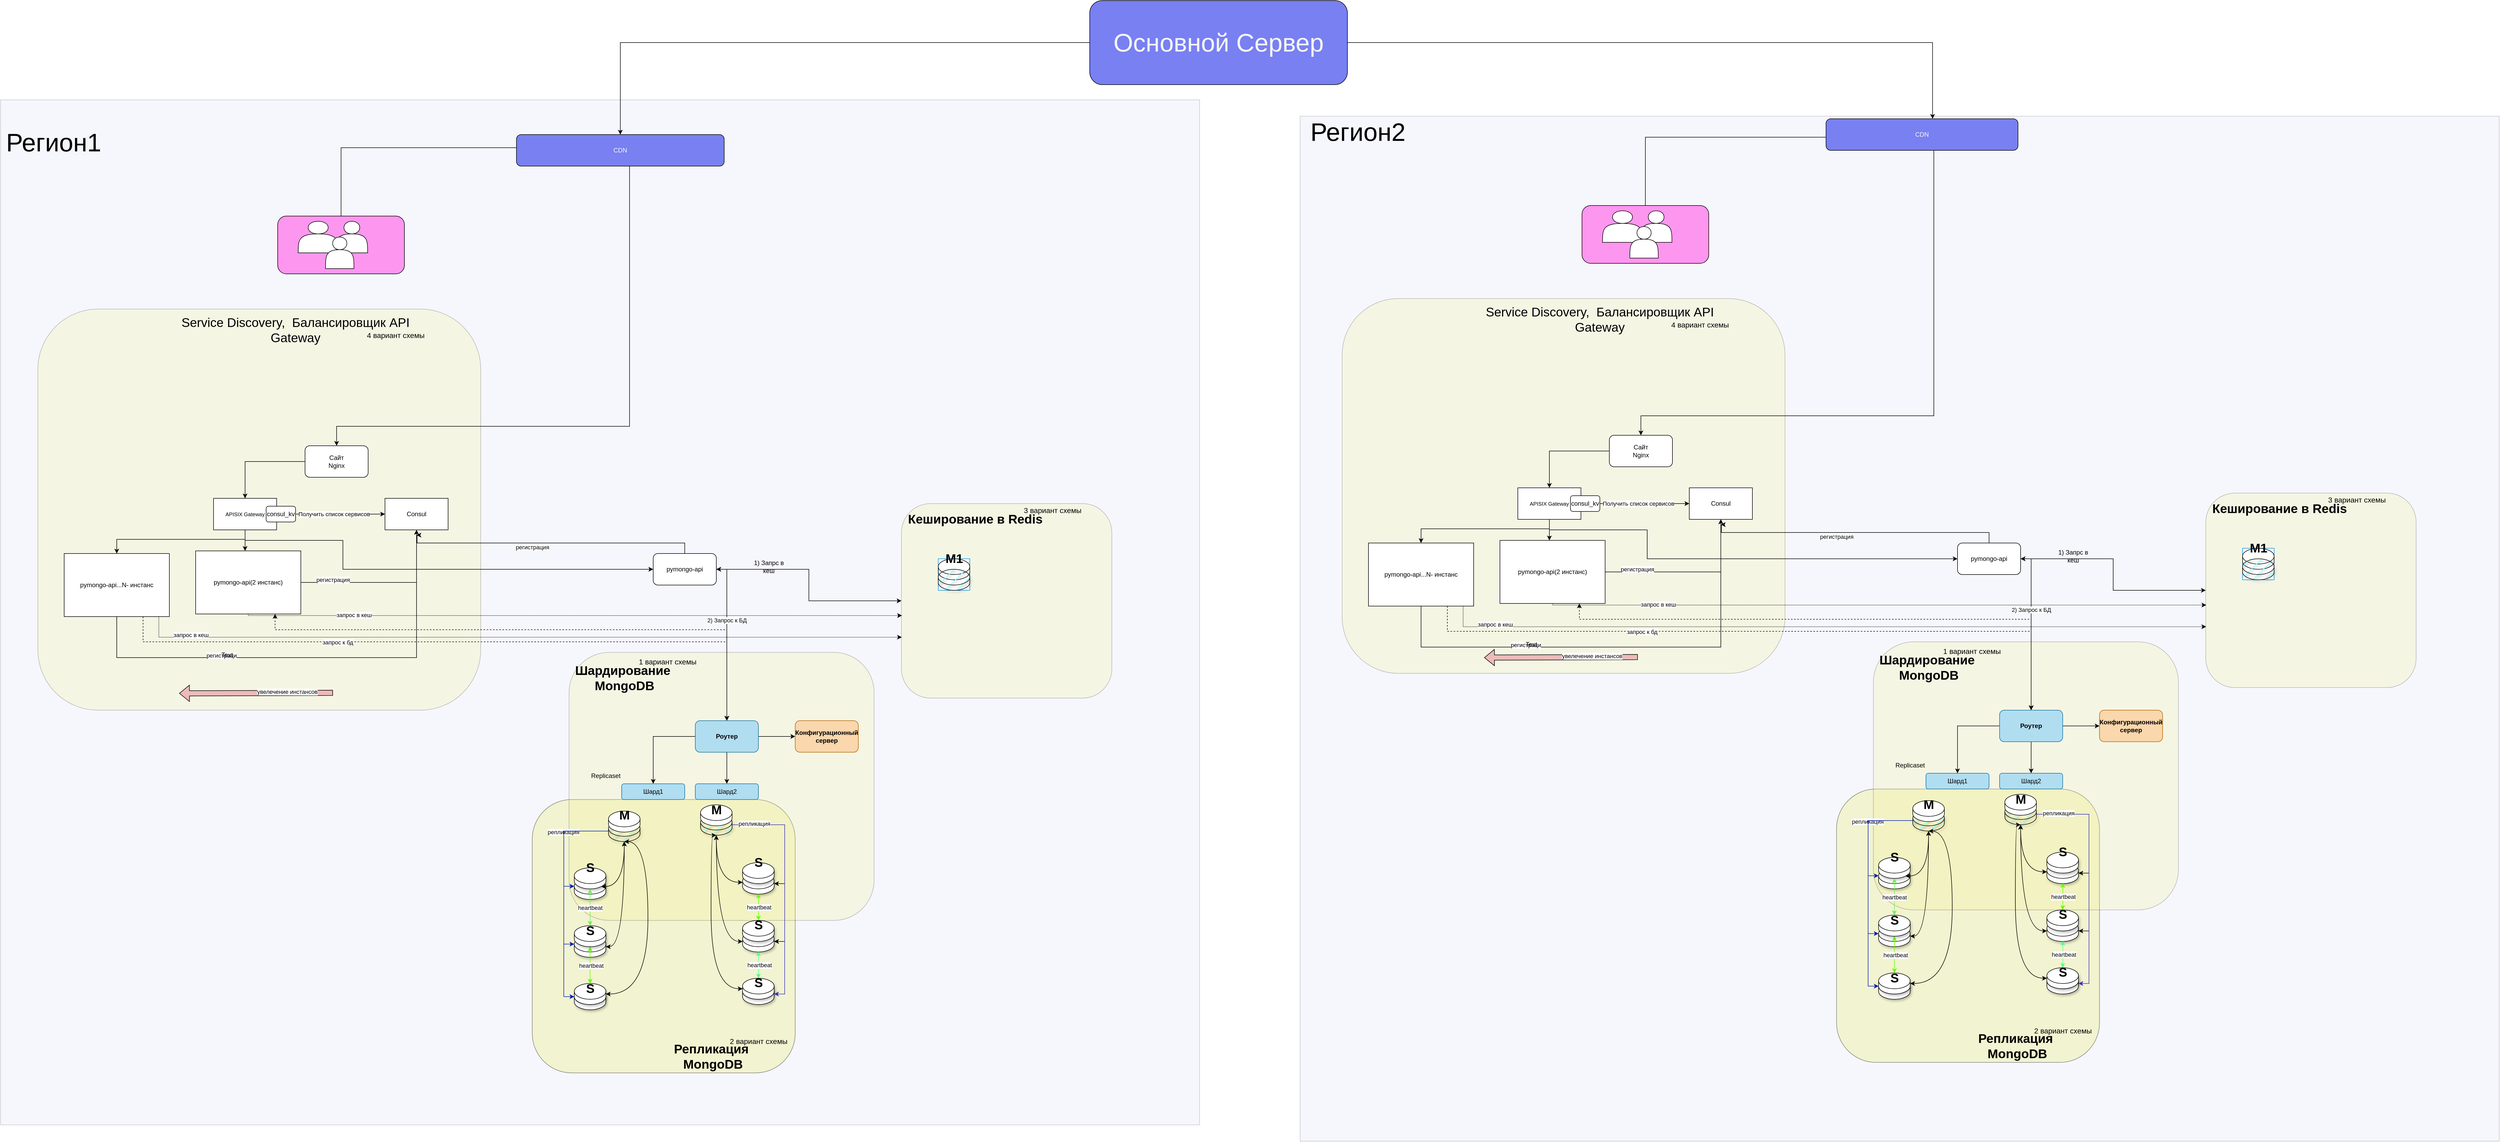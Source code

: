 <mxfile version="22.1.16" type="device">
  <diagram name="Page-1" id="-H_mtQnk-PTXWXPvYvuk">
    <mxGraphModel dx="2535" dy="2458" grid="1" gridSize="10" guides="1" tooltips="1" connect="1" arrows="1" fold="1" page="1" pageScale="1" pageWidth="1169" pageHeight="827" math="0" shadow="0">
      <root>
        <mxCell id="0" />
        <mxCell id="1" parent="0" />
        <mxCell id="BcHQkoFd5CSXZ37SSxC_-18" value="" style="rounded=0;whiteSpace=wrap;html=1;fillColor=#d1d2f5;opacity=20;" parent="1" vertex="1">
          <mxGeometry x="-1111" y="-661" width="2280" height="1950" as="geometry" />
        </mxCell>
        <mxCell id="BcHQkoFd5CSXZ37SSxC_-1" value="" style="rounded=1;whiteSpace=wrap;html=1;fontColor=none;noLabel=1;labelBackgroundColor=#fffb85;textOpacity=50;fillStyle=solid;gradientColor=none;gradientDirection=north;fillColor=#eef099;shadow=0;glass=0;opacity=25;" parent="1" vertex="1">
          <mxGeometry x="-1040" y="-263" width="842" height="763" as="geometry" />
        </mxCell>
        <mxCell id="xjxATC7eD6JjGwYjVx3A-135" value="" style="rounded=1;whiteSpace=wrap;html=1;fontColor=none;noLabel=1;labelBackgroundColor=#fffb85;textOpacity=50;fillStyle=solid;gradientColor=none;gradientDirection=north;fillColor=#eef099;shadow=0;glass=0;opacity=45;" parent="1" vertex="1">
          <mxGeometry x="-100" y="670" width="500" height="520" as="geometry" />
        </mxCell>
        <mxCell id="xjxATC7eD6JjGwYjVx3A-131" value="" style="rounded=1;whiteSpace=wrap;html=1;fontColor=none;noLabel=1;labelBackgroundColor=#fffb85;textOpacity=50;fillStyle=solid;gradientColor=none;gradientDirection=north;fillColor=#eef099;shadow=0;glass=0;opacity=25;" parent="1" vertex="1">
          <mxGeometry x="602" y="107" width="400" height="370" as="geometry" />
        </mxCell>
        <mxCell id="xjxATC7eD6JjGwYjVx3A-133" value="" style="rounded=1;whiteSpace=wrap;html=1;fontColor=none;noLabel=1;labelBackgroundColor=#fffb85;textOpacity=50;fillStyle=solid;gradientColor=none;gradientDirection=north;fillColor=#eef099;shadow=0;glass=0;opacity=25;" parent="1" vertex="1">
          <mxGeometry x="-30" y="390" width="580" height="510" as="geometry" />
        </mxCell>
        <mxCell id="so9MObPZlSBn5EpZIMos-1" style="edgeStyle=orthogonalEdgeStyle;rounded=0;orthogonalLoop=1;jettySize=auto;html=1;startArrow=classic;startFill=1;" parent="1" source="zA23MoTUsTF4_91t8viU-3" target="xjxATC7eD6JjGwYjVx3A-131" edge="1">
          <mxGeometry relative="1" as="geometry" />
        </mxCell>
        <mxCell id="zA23MoTUsTF4_91t8viU-3" value="pymongo-api" style="rounded=1;whiteSpace=wrap;html=1;" parent="1" vertex="1">
          <mxGeometry x="130" y="202" width="120" height="60" as="geometry" />
        </mxCell>
        <mxCell id="zA23MoTUsTF4_91t8viU-4" style="edgeStyle=orthogonalEdgeStyle;rounded=0;orthogonalLoop=1;jettySize=auto;html=1;exitX=1;exitY=0.5;exitDx=0;exitDy=0;startArrow=classic;startFill=1;" parent="1" source="zA23MoTUsTF4_91t8viU-3" target="xjxATC7eD6JjGwYjVx3A-26" edge="1">
          <mxGeometry relative="1" as="geometry">
            <mxPoint x="560" y="320" as="targetPoint" />
          </mxGeometry>
        </mxCell>
        <mxCell id="so9MObPZlSBn5EpZIMos-3" value="2) Запрос к БД" style="edgeLabel;html=1;align=center;verticalAlign=middle;resizable=0;points=[];" parent="zA23MoTUsTF4_91t8viU-4" vertex="1" connectable="0">
          <mxGeometry x="-0.245" relative="1" as="geometry">
            <mxPoint as="offset" />
          </mxGeometry>
        </mxCell>
        <mxCell id="xjxATC7eD6JjGwYjVx3A-29" value="" style="edgeStyle=orthogonalEdgeStyle;rounded=0;orthogonalLoop=1;jettySize=auto;html=1;" parent="1" source="xjxATC7eD6JjGwYjVx3A-26" target="xjxATC7eD6JjGwYjVx3A-28" edge="1">
          <mxGeometry relative="1" as="geometry" />
        </mxCell>
        <mxCell id="xjxATC7eD6JjGwYjVx3A-31" value="" style="edgeStyle=orthogonalEdgeStyle;rounded=0;orthogonalLoop=1;jettySize=auto;html=1;" parent="1" source="xjxATC7eD6JjGwYjVx3A-26" target="xjxATC7eD6JjGwYjVx3A-30" edge="1">
          <mxGeometry relative="1" as="geometry" />
        </mxCell>
        <mxCell id="xjxATC7eD6JjGwYjVx3A-33" value="" style="edgeStyle=orthogonalEdgeStyle;rounded=0;orthogonalLoop=1;jettySize=auto;html=1;entryX=0;entryY=0.5;entryDx=0;entryDy=0;" parent="1" source="xjxATC7eD6JjGwYjVx3A-26" target="xjxATC7eD6JjGwYjVx3A-32" edge="1">
          <mxGeometry relative="1" as="geometry" />
        </mxCell>
        <mxCell id="xjxATC7eD6JjGwYjVx3A-26" value="&lt;b&gt;Роутер&lt;/b&gt;" style="rounded=1;whiteSpace=wrap;html=1;fillColor=#b1ddf0;strokeColor=#10739e;" parent="1" vertex="1">
          <mxGeometry x="210" y="520" width="120" height="60" as="geometry" />
        </mxCell>
        <mxCell id="xjxATC7eD6JjGwYjVx3A-28" value="Шард1" style="rounded=1;whiteSpace=wrap;html=1;fillColor=#b1ddf0;strokeColor=#10739e;" parent="1" vertex="1">
          <mxGeometry x="70" y="640" width="120" height="30" as="geometry" />
        </mxCell>
        <mxCell id="xjxATC7eD6JjGwYjVx3A-30" value="Шард2" style="rounded=1;whiteSpace=wrap;html=1;fillColor=#b1ddf0;strokeColor=#10739e;" parent="1" vertex="1">
          <mxGeometry x="210" y="640" width="120" height="30" as="geometry" />
        </mxCell>
        <mxCell id="xjxATC7eD6JjGwYjVx3A-32" value="&lt;b&gt;Конфигурационный сервер&lt;/b&gt;" style="rounded=1;whiteSpace=wrap;html=1;fillColor=#fad7ac;strokeColor=#b46504;" parent="1" vertex="1">
          <mxGeometry x="400" y="520" width="120" height="60" as="geometry" />
        </mxCell>
        <mxCell id="xjxATC7eD6JjGwYjVx3A-41" value="Replicaset" style="text;html=1;strokeColor=none;fillColor=none;align=center;verticalAlign=middle;whiteSpace=wrap;rounded=0;" parent="1" vertex="1">
          <mxGeometry x="10" y="610" width="60" height="30" as="geometry" />
        </mxCell>
        <mxCell id="xjxATC7eD6JjGwYjVx3A-99" value="Шардирование&amp;nbsp;&lt;br&gt;MongoDB" style="text;strokeColor=none;fillColor=none;html=1;fontSize=24;fontStyle=1;verticalAlign=middle;align=center;" parent="1" vertex="1">
          <mxGeometry x="25" y="419" width="100" height="40" as="geometry" />
        </mxCell>
        <mxCell id="xjxATC7eD6JjGwYjVx3A-102" value="" style="shape=cylinder3;whiteSpace=wrap;html=1;boundedLbl=1;backgroundOutline=1;size=15;shadow=1;fillStyle=hatch;movable=1;resizable=1;rotatable=1;deletable=1;editable=1;locked=0;connectable=1;fillColor=#99FFFF;" parent="1" vertex="1">
          <mxGeometry x="45" y="710" width="60" height="40" as="geometry" />
        </mxCell>
        <mxCell id="xjxATC7eD6JjGwYjVx3A-104" value="" style="group" parent="1" vertex="1" connectable="0">
          <mxGeometry x="-20" y="800" width="80" height="60" as="geometry" />
        </mxCell>
        <mxCell id="xjxATC7eD6JjGwYjVx3A-105" value="" style="shape=cylinder3;whiteSpace=wrap;html=1;boundedLbl=1;backgroundOutline=1;size=15;fillStyle=solid;shadow=1;" parent="xjxATC7eD6JjGwYjVx3A-104" vertex="1">
          <mxGeometry y="20" width="60" height="40" as="geometry" />
        </mxCell>
        <mxCell id="xjxATC7eD6JjGwYjVx3A-106" value="" style="shape=cylinder3;whiteSpace=wrap;html=1;boundedLbl=1;backgroundOutline=1;size=15;fillStyle=solid;shadow=1;" parent="xjxATC7eD6JjGwYjVx3A-104" vertex="1">
          <mxGeometry width="60" height="40" as="geometry" />
        </mxCell>
        <mxCell id="xjxATC7eD6JjGwYjVx3A-107" value="S" style="text;strokeColor=none;fillColor=none;html=1;fontSize=24;fontStyle=1;verticalAlign=middle;align=center;" parent="xjxATC7eD6JjGwYjVx3A-104" vertex="1">
          <mxGeometry x="-20" y="-20" width="100" height="40" as="geometry" />
        </mxCell>
        <mxCell id="xjxATC7eD6JjGwYjVx3A-108" value="" style="shape=cylinder3;whiteSpace=wrap;html=1;boundedLbl=1;backgroundOutline=1;size=15;fillStyle=solid;shadow=1;" parent="1" vertex="1">
          <mxGeometry x="-20" y="930" width="60" height="40" as="geometry" />
        </mxCell>
        <mxCell id="d8I7f4nJBKEhvR8xaNe3-2" style="edgeStyle=orthogonalEdgeStyle;rounded=0;orthogonalLoop=1;jettySize=auto;html=1;startArrow=classic;startFill=1;strokeColor=#64ff00;" parent="1" source="xjxATC7eD6JjGwYjVx3A-109" target="xjxATC7eD6JjGwYjVx3A-119" edge="1">
          <mxGeometry relative="1" as="geometry" />
        </mxCell>
        <mxCell id="d8I7f4nJBKEhvR8xaNe3-4" value="heartbeat" style="edgeLabel;html=1;align=center;verticalAlign=middle;resizable=0;points=[];" parent="d8I7f4nJBKEhvR8xaNe3-2" vertex="1" connectable="0">
          <mxGeometry x="0.027" y="2" relative="1" as="geometry">
            <mxPoint as="offset" />
          </mxGeometry>
        </mxCell>
        <mxCell id="xjxATC7eD6JjGwYjVx3A-109" value="" style="shape=cylinder3;whiteSpace=wrap;html=1;boundedLbl=1;backgroundOutline=1;size=15;fillStyle=solid;shadow=1;" parent="1" vertex="1">
          <mxGeometry x="-20" y="910" width="60" height="40" as="geometry" />
        </mxCell>
        <mxCell id="xjxATC7eD6JjGwYjVx3A-110" style="edgeStyle=orthogonalEdgeStyle;rounded=0;orthogonalLoop=1;jettySize=auto;html=1;exitX=0.855;exitY=1;exitDx=0;exitDy=-4.35;exitPerimeter=0;entryX=0.5;entryY=1;entryDx=0;entryDy=0;entryPerimeter=0;endArrow=classic;endFill=1;startArrow=classic;startFill=1;curved=1;" parent="1" source="xjxATC7eD6JjGwYjVx3A-106" target="xjxATC7eD6JjGwYjVx3A-102" edge="1">
          <mxGeometry relative="1" as="geometry" />
        </mxCell>
        <mxCell id="xjxATC7eD6JjGwYjVx3A-111" style="edgeStyle=orthogonalEdgeStyle;rounded=0;orthogonalLoop=1;jettySize=auto;html=1;curved=1;startArrow=classic;startFill=1;" parent="1" source="xjxATC7eD6JjGwYjVx3A-108" target="xjxATC7eD6JjGwYjVx3A-102" edge="1">
          <mxGeometry relative="1" as="geometry" />
        </mxCell>
        <mxCell id="xjxATC7eD6JjGwYjVx3A-112" style="edgeStyle=orthogonalEdgeStyle;rounded=0;orthogonalLoop=1;jettySize=auto;html=1;fillColor=#0050ef;strokeColor=#001DBC;entryX=0;entryY=0;entryDx=0;entryDy=15;entryPerimeter=0;" parent="1" source="xjxATC7eD6JjGwYjVx3A-102" target="xjxATC7eD6JjGwYjVx3A-108" edge="1">
          <mxGeometry relative="1" as="geometry">
            <mxPoint x="220" y="780" as="targetPoint" />
          </mxGeometry>
        </mxCell>
        <mxCell id="xjxATC7eD6JjGwYjVx3A-114" style="edgeStyle=orthogonalEdgeStyle;rounded=0;orthogonalLoop=1;jettySize=auto;html=1;fillColor=#0050ef;strokeColor=#001DBC;entryX=0;entryY=0;entryDx=0;entryDy=15;entryPerimeter=0;" parent="1" source="xjxATC7eD6JjGwYjVx3A-102" target="xjxATC7eD6JjGwYjVx3A-105" edge="1">
          <mxGeometry relative="1" as="geometry">
            <Array as="points">
              <mxPoint x="-40" y="730" />
              <mxPoint x="-40" y="835" />
            </Array>
          </mxGeometry>
        </mxCell>
        <mxCell id="xjxATC7eD6JjGwYjVx3A-115" value="репликация" style="edgeLabel;html=1;align=center;verticalAlign=middle;resizable=0;points=[];" parent="xjxATC7eD6JjGwYjVx3A-114" vertex="1" connectable="0">
          <mxGeometry x="-0.174" y="-1" relative="1" as="geometry">
            <mxPoint as="offset" />
          </mxGeometry>
        </mxCell>
        <mxCell id="xjxATC7eD6JjGwYjVx3A-118" value="" style="shape=cylinder3;whiteSpace=wrap;html=1;boundedLbl=1;backgroundOutline=1;size=15;fillStyle=solid;shadow=1;" parent="1" vertex="1">
          <mxGeometry x="-20" y="1030" width="60" height="40" as="geometry" />
        </mxCell>
        <mxCell id="xjxATC7eD6JjGwYjVx3A-124" style="edgeStyle=orthogonalEdgeStyle;rounded=0;orthogonalLoop=1;jettySize=auto;html=1;curved=1;entryX=0.5;entryY=1;entryDx=0;entryDy=0;entryPerimeter=0;startArrow=classic;startFill=1;" parent="1" source="xjxATC7eD6JjGwYjVx3A-119" target="xjxATC7eD6JjGwYjVx3A-102" edge="1">
          <mxGeometry relative="1" as="geometry">
            <mxPoint x="120" y="760.0" as="targetPoint" />
            <Array as="points">
              <mxPoint x="120" y="1040" />
            </Array>
          </mxGeometry>
        </mxCell>
        <mxCell id="xjxATC7eD6JjGwYjVx3A-119" value="" style="shape=cylinder3;whiteSpace=wrap;html=1;boundedLbl=1;backgroundOutline=1;size=15;fillStyle=solid;shadow=1;" parent="1" vertex="1">
          <mxGeometry x="-20" y="1020" width="60" height="40" as="geometry" />
        </mxCell>
        <mxCell id="xjxATC7eD6JjGwYjVx3A-126" style="edgeStyle=orthogonalEdgeStyle;rounded=0;orthogonalLoop=1;jettySize=auto;html=1;fillColor=#0050ef;strokeColor=#001DBC;exitX=0;exitY=0.5;exitDx=0;exitDy=0;exitPerimeter=0;entryX=0;entryY=1;entryDx=0;entryDy=-15;entryPerimeter=0;" parent="1" source="xjxATC7eD6JjGwYjVx3A-102" target="xjxATC7eD6JjGwYjVx3A-119" edge="1">
          <mxGeometry relative="1" as="geometry">
            <mxPoint x="360" y="780" as="targetPoint" />
            <mxPoint x="189.52" y="720.0" as="sourcePoint" />
            <Array as="points">
              <mxPoint x="-40" y="730" />
              <mxPoint x="-40" y="1045" />
            </Array>
          </mxGeometry>
        </mxCell>
        <mxCell id="xjxATC7eD6JjGwYjVx3A-15" value="" style="group;fillColor=default;strokeColor=#0896e7;fontColor=#ffffff;gradientColor=none;fillStyle=auto;" parent="1" vertex="1" connectable="0">
          <mxGeometry x="672" y="212" width="60" height="60" as="geometry" />
        </mxCell>
        <mxCell id="xjxATC7eD6JjGwYjVx3A-16" value="" style="shape=cylinder3;whiteSpace=wrap;html=1;boundedLbl=1;backgroundOutline=1;size=15;fixDash=0;container=0;dropTarget=0;movable=1;resizable=1;rotatable=1;deletable=1;editable=1;locked=0;connectable=1;fillColor=default;" parent="xjxATC7eD6JjGwYjVx3A-15" vertex="1">
          <mxGeometry width="60" height="40" as="geometry" />
        </mxCell>
        <mxCell id="xjxATC7eD6JjGwYjVx3A-17" value="" style="shape=cylinder3;whiteSpace=wrap;html=1;boundedLbl=1;backgroundOutline=1;size=15;shadow=1;fillStyle=hatch;movable=1;resizable=1;rotatable=1;deletable=1;editable=1;locked=0;connectable=1;fillColor=#99FFFF;" parent="xjxATC7eD6JjGwYjVx3A-15" vertex="1">
          <mxGeometry y="20" width="60" height="40" as="geometry" />
        </mxCell>
        <mxCell id="xjxATC7eD6JjGwYjVx3A-57" value="Кеширование в Redis" style="text;strokeColor=none;fillColor=none;html=1;fontSize=24;fontStyle=1;verticalAlign=middle;align=center;" parent="1" vertex="1">
          <mxGeometry x="692" y="117" width="100" height="40" as="geometry" />
        </mxCell>
        <mxCell id="xjxATC7eD6JjGwYjVx3A-58" value="M1" style="text;strokeColor=none;fillColor=none;html=1;fontSize=24;fontStyle=1;verticalAlign=middle;align=center;" parent="1" vertex="1">
          <mxGeometry x="652" y="192" width="100" height="40" as="geometry" />
        </mxCell>
        <mxCell id="xjxATC7eD6JjGwYjVx3A-130" value="3 вариант схемы" style="text;strokeColor=none;fillColor=none;html=1;fontSize=14;fontStyle=0;verticalAlign=middle;align=center;" parent="1" vertex="1">
          <mxGeometry x="839" y="100" width="100" height="40" as="geometry" />
        </mxCell>
        <mxCell id="xjxATC7eD6JjGwYjVx3A-132" value="1 вариант схемы" style="text;strokeColor=none;fillColor=none;html=1;fontSize=14;fontStyle=0;verticalAlign=middle;align=center;" parent="1" vertex="1">
          <mxGeometry x="107" y="388" width="100" height="40" as="geometry" />
        </mxCell>
        <mxCell id="xjxATC7eD6JjGwYjVx3A-136" value="Репликация&lt;br style=&quot;border-color: var(--border-color);&quot;&gt;&amp;nbsp;MongoDB" style="text;strokeColor=none;fillColor=none;html=1;fontSize=24;fontStyle=1;verticalAlign=middle;align=center;" parent="1" vertex="1">
          <mxGeometry x="190" y="1141" width="100" height="35" as="geometry" />
        </mxCell>
        <mxCell id="xjxATC7eD6JjGwYjVx3A-137" value="2 вариант схемы" style="text;strokeColor=none;fillColor=none;html=1;fontSize=14;fontStyle=0;verticalAlign=middle;align=center;" parent="1" vertex="1">
          <mxGeometry x="280" y="1110" width="100" height="40" as="geometry" />
        </mxCell>
        <mxCell id="d8I7f4nJBKEhvR8xaNe3-1" style="edgeStyle=orthogonalEdgeStyle;rounded=0;orthogonalLoop=1;jettySize=auto;html=1;entryX=0.5;entryY=0;entryDx=0;entryDy=0;entryPerimeter=0;startArrow=classic;startFill=1;strokeColor=#6dee53;" parent="1" source="xjxATC7eD6JjGwYjVx3A-106" target="xjxATC7eD6JjGwYjVx3A-109" edge="1">
          <mxGeometry relative="1" as="geometry" />
        </mxCell>
        <mxCell id="d8I7f4nJBKEhvR8xaNe3-3" value="heartbeat" style="edgeLabel;html=1;align=center;verticalAlign=middle;resizable=0;points=[];" parent="d8I7f4nJBKEhvR8xaNe3-1" vertex="1" connectable="0">
          <mxGeometry x="0.015" relative="1" as="geometry">
            <mxPoint as="offset" />
          </mxGeometry>
        </mxCell>
        <mxCell id="xjxATC7eD6JjGwYjVx3A-101" value="" style="shape=cylinder3;whiteSpace=wrap;html=1;boundedLbl=1;backgroundOutline=1;size=15;fixDash=0;container=0;dropTarget=0;movable=1;resizable=1;rotatable=1;deletable=1;editable=1;locked=0;connectable=1;fillColor=default;" parent="1" vertex="1">
          <mxGeometry x="45" y="692" width="60" height="40" as="geometry" />
        </mxCell>
        <mxCell id="d8I7f4nJBKEhvR8xaNe3-6" value="M" style="text;strokeColor=none;fillColor=none;html=1;fontSize=24;fontStyle=1;verticalAlign=middle;align=center;" parent="1" vertex="1">
          <mxGeometry x="25" y="680" width="100" height="40" as="geometry" />
        </mxCell>
        <mxCell id="d8I7f4nJBKEhvR8xaNe3-7" value="" style="shape=cylinder3;whiteSpace=wrap;html=1;boundedLbl=1;backgroundOutline=1;size=15;shadow=1;fillStyle=hatch;movable=1;resizable=1;rotatable=1;deletable=1;editable=1;locked=0;connectable=1;fillColor=#99FFFF;" parent="1" vertex="1">
          <mxGeometry x="220" y="698" width="60" height="40" as="geometry" />
        </mxCell>
        <mxCell id="d8I7f4nJBKEhvR8xaNe3-8" value="" style="group" parent="1" vertex="1" connectable="0">
          <mxGeometry x="299.95" y="790" width="80" height="60" as="geometry" />
        </mxCell>
        <mxCell id="d8I7f4nJBKEhvR8xaNe3-9" value="" style="shape=cylinder3;whiteSpace=wrap;html=1;boundedLbl=1;backgroundOutline=1;size=15;fillStyle=solid;shadow=1;" parent="d8I7f4nJBKEhvR8xaNe3-8" vertex="1">
          <mxGeometry y="20" width="60" height="40" as="geometry" />
        </mxCell>
        <mxCell id="d8I7f4nJBKEhvR8xaNe3-10" value="" style="shape=cylinder3;whiteSpace=wrap;html=1;boundedLbl=1;backgroundOutline=1;size=15;fillStyle=solid;shadow=1;" parent="d8I7f4nJBKEhvR8xaNe3-8" vertex="1">
          <mxGeometry width="60" height="40" as="geometry" />
        </mxCell>
        <mxCell id="d8I7f4nJBKEhvR8xaNe3-11" value="S" style="text;strokeColor=none;fillColor=none;html=1;fontSize=24;fontStyle=1;verticalAlign=middle;align=center;" parent="d8I7f4nJBKEhvR8xaNe3-8" vertex="1">
          <mxGeometry x="-20" y="-20" width="100" height="40" as="geometry" />
        </mxCell>
        <mxCell id="d8I7f4nJBKEhvR8xaNe3-12" value="" style="shape=cylinder3;whiteSpace=wrap;html=1;boundedLbl=1;backgroundOutline=1;size=15;fillStyle=solid;shadow=1;" parent="1" vertex="1">
          <mxGeometry x="299.95" y="920" width="60" height="40" as="geometry" />
        </mxCell>
        <mxCell id="d8I7f4nJBKEhvR8xaNe3-13" style="edgeStyle=orthogonalEdgeStyle;rounded=0;orthogonalLoop=1;jettySize=auto;html=1;startArrow=classic;startFill=1;strokeColor=#52ff86;" parent="1" target="d8I7f4nJBKEhvR8xaNe3-23" edge="1">
          <mxGeometry relative="1" as="geometry">
            <mxPoint x="330" y="959" as="sourcePoint" />
          </mxGeometry>
        </mxCell>
        <mxCell id="d8I7f4nJBKEhvR8xaNe3-14" value="heartbeat" style="edgeLabel;html=1;align=center;verticalAlign=middle;resizable=0;points=[];" parent="d8I7f4nJBKEhvR8xaNe3-13" vertex="1" connectable="0">
          <mxGeometry x="0.027" y="2" relative="1" as="geometry">
            <mxPoint as="offset" />
          </mxGeometry>
        </mxCell>
        <mxCell id="d8I7f4nJBKEhvR8xaNe3-15" value="" style="shape=cylinder3;whiteSpace=wrap;html=1;boundedLbl=1;backgroundOutline=1;size=15;fillStyle=solid;shadow=1;" parent="1" vertex="1">
          <mxGeometry x="299.95" y="900" width="60" height="40" as="geometry" />
        </mxCell>
        <mxCell id="d8I7f4nJBKEhvR8xaNe3-16" style="edgeStyle=orthogonalEdgeStyle;rounded=0;orthogonalLoop=1;jettySize=auto;html=1;exitX=0;exitY=0;exitDx=0;exitDy=17.5;exitPerimeter=0;entryX=0.5;entryY=1;entryDx=0;entryDy=0;entryPerimeter=0;endArrow=classic;endFill=1;startArrow=classic;startFill=1;curved=1;" parent="1" source="d8I7f4nJBKEhvR8xaNe3-9" target="d8I7f4nJBKEhvR8xaNe3-7" edge="1">
          <mxGeometry relative="1" as="geometry" />
        </mxCell>
        <mxCell id="d8I7f4nJBKEhvR8xaNe3-17" style="edgeStyle=orthogonalEdgeStyle;rounded=0;orthogonalLoop=1;jettySize=auto;html=1;curved=1;startArrow=classic;startFill=1;" parent="1" source="d8I7f4nJBKEhvR8xaNe3-12" target="d8I7f4nJBKEhvR8xaNe3-7" edge="1">
          <mxGeometry relative="1" as="geometry" />
        </mxCell>
        <mxCell id="d8I7f4nJBKEhvR8xaNe3-21" value="" style="shape=cylinder3;whiteSpace=wrap;html=1;boundedLbl=1;backgroundOutline=1;size=15;fillStyle=solid;shadow=1;" parent="1" vertex="1">
          <mxGeometry x="299.95" y="1020" width="60" height="40" as="geometry" />
        </mxCell>
        <mxCell id="d8I7f4nJBKEhvR8xaNe3-22" style="edgeStyle=orthogonalEdgeStyle;rounded=0;orthogonalLoop=1;jettySize=auto;html=1;curved=1;entryX=0.5;entryY=1;entryDx=0;entryDy=0;entryPerimeter=0;startArrow=classic;startFill=1;" parent="1" source="d8I7f4nJBKEhvR8xaNe3-23" target="d8I7f4nJBKEhvR8xaNe3-7" edge="1">
          <mxGeometry relative="1" as="geometry">
            <mxPoint x="439.95" y="750.0" as="targetPoint" />
            <Array as="points">
              <mxPoint x="240" y="1030" />
              <mxPoint x="240" y="738" />
            </Array>
          </mxGeometry>
        </mxCell>
        <mxCell id="d8I7f4nJBKEhvR8xaNe3-23" value="" style="shape=cylinder3;whiteSpace=wrap;html=1;boundedLbl=1;backgroundOutline=1;size=15;fillStyle=solid;shadow=1;" parent="1" vertex="1">
          <mxGeometry x="299.95" y="1010" width="60" height="40" as="geometry" />
        </mxCell>
        <mxCell id="d8I7f4nJBKEhvR8xaNe3-25" style="edgeStyle=orthogonalEdgeStyle;rounded=0;orthogonalLoop=1;jettySize=auto;html=1;entryX=0.5;entryY=0;entryDx=0;entryDy=0;entryPerimeter=0;startArrow=classic;startFill=1;strokeColor=#64ff00;" parent="1" target="d8I7f4nJBKEhvR8xaNe3-15" edge="1">
          <mxGeometry relative="1" as="geometry">
            <mxPoint x="330" y="849" as="sourcePoint" />
          </mxGeometry>
        </mxCell>
        <mxCell id="d8I7f4nJBKEhvR8xaNe3-26" value="heartbeat" style="edgeLabel;html=1;align=center;verticalAlign=middle;resizable=0;points=[];" parent="d8I7f4nJBKEhvR8xaNe3-25" vertex="1" connectable="0">
          <mxGeometry x="0.015" relative="1" as="geometry">
            <mxPoint as="offset" />
          </mxGeometry>
        </mxCell>
        <mxCell id="d8I7f4nJBKEhvR8xaNe3-27" value="" style="shape=cylinder3;whiteSpace=wrap;html=1;boundedLbl=1;backgroundOutline=1;size=15;fixDash=0;container=0;dropTarget=0;movable=1;resizable=1;rotatable=1;deletable=1;editable=1;locked=0;connectable=1;fillColor=default;" parent="1" vertex="1">
          <mxGeometry x="220" y="680" width="60" height="40" as="geometry" />
        </mxCell>
        <mxCell id="d8I7f4nJBKEhvR8xaNe3-28" value="M" style="text;strokeColor=none;fillColor=none;html=1;fontSize=24;fontStyle=1;verticalAlign=middle;align=center;" parent="1" vertex="1">
          <mxGeometry x="200.0" y="670" width="100" height="40" as="geometry" />
        </mxCell>
        <mxCell id="d8I7f4nJBKEhvR8xaNe3-32" style="edgeStyle=orthogonalEdgeStyle;rounded=0;orthogonalLoop=1;jettySize=auto;html=1;entryX=1;entryY=0.5;entryDx=0;entryDy=0;entryPerimeter=0;" parent="1" source="d8I7f4nJBKEhvR8xaNe3-7" target="d8I7f4nJBKEhvR8xaNe3-9" edge="1">
          <mxGeometry relative="1" as="geometry" />
        </mxCell>
        <mxCell id="d8I7f4nJBKEhvR8xaNe3-33" style="edgeStyle=orthogonalEdgeStyle;rounded=0;orthogonalLoop=1;jettySize=auto;html=1;entryX=1;entryY=0.5;entryDx=0;entryDy=0;entryPerimeter=0;" parent="1" source="d8I7f4nJBKEhvR8xaNe3-7" target="d8I7f4nJBKEhvR8xaNe3-12" edge="1">
          <mxGeometry relative="1" as="geometry" />
        </mxCell>
        <mxCell id="d8I7f4nJBKEhvR8xaNe3-34" style="edgeStyle=orthogonalEdgeStyle;rounded=0;orthogonalLoop=1;jettySize=auto;html=1;entryX=1;entryY=0.5;entryDx=0;entryDy=0;entryPerimeter=0;strokeColor=#3a30c5;" parent="1" source="d8I7f4nJBKEhvR8xaNe3-7" target="d8I7f4nJBKEhvR8xaNe3-21" edge="1">
          <mxGeometry relative="1" as="geometry" />
        </mxCell>
        <mxCell id="d8I7f4nJBKEhvR8xaNe3-35" value="репликация" style="edgeLabel;html=1;align=center;verticalAlign=middle;resizable=0;points=[];" parent="d8I7f4nJBKEhvR8xaNe3-34" vertex="1" connectable="0">
          <mxGeometry x="-0.811" y="2" relative="1" as="geometry">
            <mxPoint as="offset" />
          </mxGeometry>
        </mxCell>
        <mxCell id="d8I7f4nJBKEhvR8xaNe3-36" value="S" style="text;strokeColor=none;fillColor=none;html=1;fontSize=24;fontStyle=1;verticalAlign=middle;align=center;" parent="1" vertex="1">
          <mxGeometry x="279.95" y="889" width="100" height="40" as="geometry" />
        </mxCell>
        <mxCell id="d8I7f4nJBKEhvR8xaNe3-37" value="S" style="text;strokeColor=none;fillColor=none;html=1;fontSize=24;fontStyle=1;verticalAlign=middle;align=center;" parent="1" vertex="1">
          <mxGeometry x="279.95" y="999" width="100" height="40" as="geometry" />
        </mxCell>
        <mxCell id="d8I7f4nJBKEhvR8xaNe3-42" value="S" style="text;strokeColor=none;fillColor=none;html=1;fontSize=24;fontStyle=1;verticalAlign=middle;align=center;" parent="1" vertex="1">
          <mxGeometry x="-40" y="900" width="100" height="40" as="geometry" />
        </mxCell>
        <mxCell id="d8I7f4nJBKEhvR8xaNe3-43" value="S" style="text;strokeColor=none;fillColor=none;html=1;fontSize=24;fontStyle=1;verticalAlign=middle;align=center;" parent="1" vertex="1">
          <mxGeometry x="-40" y="1010" width="100" height="40" as="geometry" />
        </mxCell>
        <mxCell id="fn_h6VyJFIPkfJgqNohM-31" style="edgeStyle=orthogonalEdgeStyle;rounded=0;orthogonalLoop=1;jettySize=auto;html=1;entryX=0;entryY=0.5;entryDx=0;entryDy=0;" parent="1" source="fn_h6VyJFIPkfJgqNohM-8" target="BcHQkoFd5CSXZ37SSxC_-22" edge="1">
          <mxGeometry relative="1" as="geometry">
            <mxPoint x="-470" y="-2" as="targetPoint" />
            <Array as="points">
              <mxPoint x="-463" y="-570" />
              <mxPoint x="25" y="-570" />
            </Array>
          </mxGeometry>
        </mxCell>
        <mxCell id="fn_h6VyJFIPkfJgqNohM-8" value="" style="rounded=1;whiteSpace=wrap;html=1;fillColor=#fd96ef;" parent="1" vertex="1">
          <mxGeometry x="-584" y="-440" width="241" height="110" as="geometry" />
        </mxCell>
        <mxCell id="fn_h6VyJFIPkfJgqNohM-9" value="" style="shape=actor;whiteSpace=wrap;html=1;" parent="1" vertex="1">
          <mxGeometry x="-545" y="-430" width="76" height="60" as="geometry" />
        </mxCell>
        <mxCell id="fn_h6VyJFIPkfJgqNohM-11" value="" style="shape=actor;whiteSpace=wrap;html=1;" parent="1" vertex="1">
          <mxGeometry x="-473" y="-430" width="60" height="60" as="geometry" />
        </mxCell>
        <mxCell id="fn_h6VyJFIPkfJgqNohM-12" value="" style="shape=actor;whiteSpace=wrap;html=1;" parent="1" vertex="1">
          <mxGeometry x="-493" y="-400" width="54" height="60" as="geometry" />
        </mxCell>
        <mxCell id="BcHQkoFd5CSXZ37SSxC_-9" style="edgeStyle=orthogonalEdgeStyle;rounded=0;orthogonalLoop=1;jettySize=auto;html=1;" parent="1" source="fn_h6VyJFIPkfJgqNohM-13" target="BcHQkoFd5CSXZ37SSxC_-8" edge="1">
          <mxGeometry relative="1" as="geometry">
            <Array as="points">
              <mxPoint x="-646" y="175" />
              <mxPoint x="-890" y="175" />
            </Array>
          </mxGeometry>
        </mxCell>
        <mxCell id="fn_h6VyJFIPkfJgqNohM-13" value="&lt;font size=&quot;1&quot;&gt;APISIX Gateway&lt;/font&gt;" style="rounded=0;whiteSpace=wrap;html=1;" parent="1" vertex="1">
          <mxGeometry x="-706" y="97" width="120" height="60" as="geometry" />
        </mxCell>
        <mxCell id="fn_h6VyJFIPkfJgqNohM-16" style="edgeStyle=orthogonalEdgeStyle;rounded=0;orthogonalLoop=1;jettySize=auto;html=1;entryX=0;entryY=0.5;entryDx=0;entryDy=0;" parent="1" source="fn_h6VyJFIPkfJgqNohM-14" target="fn_h6VyJFIPkfJgqNohM-15" edge="1">
          <mxGeometry relative="1" as="geometry" />
        </mxCell>
        <mxCell id="fn_h6VyJFIPkfJgqNohM-17" value="Получить список сервисов" style="edgeLabel;html=1;align=center;verticalAlign=middle;resizable=0;points=[];" parent="fn_h6VyJFIPkfJgqNohM-16" vertex="1" connectable="0">
          <mxGeometry x="-0.303" y="2" relative="1" as="geometry">
            <mxPoint x="14" y="2" as="offset" />
          </mxGeometry>
        </mxCell>
        <mxCell id="fn_h6VyJFIPkfJgqNohM-14" value="consul_kv" style="rounded=1;whiteSpace=wrap;html=1;" parent="1" vertex="1">
          <mxGeometry x="-606" y="112" width="56" height="30" as="geometry" />
        </mxCell>
        <mxCell id="fn_h6VyJFIPkfJgqNohM-15" value="Consul" style="rounded=0;whiteSpace=wrap;html=1;" parent="1" vertex="1">
          <mxGeometry x="-380" y="97" width="120" height="60" as="geometry" />
        </mxCell>
        <mxCell id="fn_h6VyJFIPkfJgqNohM-22" style="edgeStyle=orthogonalEdgeStyle;rounded=0;orthogonalLoop=1;jettySize=auto;html=1;" parent="1" source="fn_h6VyJFIPkfJgqNohM-18" target="fn_h6VyJFIPkfJgqNohM-15" edge="1">
          <mxGeometry relative="1" as="geometry" />
        </mxCell>
        <mxCell id="fn_h6VyJFIPkfJgqNohM-24" value="регистрация" style="edgeLabel;html=1;align=center;verticalAlign=middle;resizable=0;points=[];" parent="fn_h6VyJFIPkfJgqNohM-22" vertex="1" connectable="0">
          <mxGeometry x="0.281" y="2" relative="1" as="geometry">
            <mxPoint x="235" y="-65" as="offset" />
          </mxGeometry>
        </mxCell>
        <mxCell id="BcHQkoFd5CSXZ37SSxC_-7" style="edgeStyle=orthogonalEdgeStyle;rounded=0;orthogonalLoop=1;jettySize=auto;html=1;dashed=1;dashPattern=1 1;" parent="1" source="fn_h6VyJFIPkfJgqNohM-18" edge="1">
          <mxGeometry relative="1" as="geometry">
            <mxPoint x="603" y="320" as="targetPoint" />
            <Array as="points">
              <mxPoint x="-640" y="320" />
              <mxPoint x="603" y="320" />
            </Array>
          </mxGeometry>
        </mxCell>
        <mxCell id="BcHQkoFd5CSXZ37SSxC_-16" value="запрос в кеш" style="edgeLabel;html=1;align=center;verticalAlign=middle;resizable=0;points=[];" parent="BcHQkoFd5CSXZ37SSxC_-7" vertex="1" connectable="0">
          <mxGeometry x="-0.673" y="1" relative="1" as="geometry">
            <mxPoint as="offset" />
          </mxGeometry>
        </mxCell>
        <mxCell id="fn_h6VyJFIPkfJgqNohM-18" value="pymongo-api(2 инстанс)" style="rounded=0;whiteSpace=wrap;html=1;" parent="1" vertex="1">
          <mxGeometry x="-740" y="197" width="200" height="120" as="geometry" />
        </mxCell>
        <mxCell id="fn_h6VyJFIPkfJgqNohM-23" style="edgeStyle=orthogonalEdgeStyle;rounded=0;orthogonalLoop=1;jettySize=auto;html=1;exitX=0.5;exitY=0;exitDx=0;exitDy=0;" parent="1" source="zA23MoTUsTF4_91t8viU-3" edge="1">
          <mxGeometry relative="1" as="geometry">
            <mxPoint x="-320" y="167" as="targetPoint" />
            <mxPoint x="-315" y="247" as="sourcePoint" />
            <Array as="points">
              <mxPoint x="190" y="182" />
              <mxPoint x="-319" y="182" />
              <mxPoint x="-319" y="167" />
            </Array>
          </mxGeometry>
        </mxCell>
        <mxCell id="fn_h6VyJFIPkfJgqNohM-27" style="edgeStyle=orthogonalEdgeStyle;rounded=0;orthogonalLoop=1;jettySize=auto;html=1;startArrow=classic;startFill=1;entryX=0.5;entryY=0;entryDx=0;entryDy=0;dashed=1;" parent="1" target="xjxATC7eD6JjGwYjVx3A-26" edge="1">
          <mxGeometry relative="1" as="geometry">
            <Array as="points">
              <mxPoint x="-589" y="347" />
              <mxPoint x="270" y="347" />
            </Array>
            <mxPoint x="-589" y="317" as="sourcePoint" />
            <mxPoint x="-320" y="347" as="targetPoint" />
          </mxGeometry>
        </mxCell>
        <mxCell id="fn_h6VyJFIPkfJgqNohM-28" style="edgeStyle=orthogonalEdgeStyle;rounded=0;orthogonalLoop=1;jettySize=auto;html=1;" parent="1" source="fn_h6VyJFIPkfJgqNohM-13" edge="1">
          <mxGeometry relative="1" as="geometry">
            <mxPoint x="-646" y="197" as="targetPoint" />
          </mxGeometry>
        </mxCell>
        <mxCell id="fn_h6VyJFIPkfJgqNohM-29" style="edgeStyle=orthogonalEdgeStyle;rounded=0;orthogonalLoop=1;jettySize=auto;html=1;entryX=0;entryY=0.5;entryDx=0;entryDy=0;" parent="1" source="fn_h6VyJFIPkfJgqNohM-13" target="zA23MoTUsTF4_91t8viU-3" edge="1">
          <mxGeometry relative="1" as="geometry">
            <Array as="points">
              <mxPoint x="-646" y="177" />
              <mxPoint x="-460" y="177" />
              <mxPoint x="-460" y="232" />
            </Array>
            <mxPoint x="-378.44" y="252.28" as="targetPoint" />
          </mxGeometry>
        </mxCell>
        <mxCell id="fn_h6VyJFIPkfJgqNohM-32" style="edgeStyle=orthogonalEdgeStyle;rounded=0;orthogonalLoop=1;jettySize=auto;html=1;entryX=0.5;entryY=0;entryDx=0;entryDy=0;" parent="1" source="fn_h6VyJFIPkfJgqNohM-30" target="fn_h6VyJFIPkfJgqNohM-13" edge="1">
          <mxGeometry relative="1" as="geometry" />
        </mxCell>
        <mxCell id="fn_h6VyJFIPkfJgqNohM-30" value="Сайт&lt;br&gt;Nginx" style="rounded=1;whiteSpace=wrap;html=1;" parent="1" vertex="1">
          <mxGeometry x="-532" y="-3" width="120" height="60" as="geometry" />
        </mxCell>
        <mxCell id="so9MObPZlSBn5EpZIMos-2" value="1) Запрс в кеш" style="text;html=1;strokeColor=none;fillColor=none;align=center;verticalAlign=middle;whiteSpace=wrap;rounded=0;" parent="1" vertex="1">
          <mxGeometry x="309.95" y="212" width="80.05" height="30" as="geometry" />
        </mxCell>
        <mxCell id="BcHQkoFd5CSXZ37SSxC_-2" value="&lt;h1 style=&quot;margin-top: 0px; box-sizing: inherit; font-family: &amp;quot;YS Text&amp;quot;, Arial, Helvetica, sans-serif; padding-top: 0px; border-top: none; color: rgba(0, 0, 0, 0.85); text-align: start; background-color: rgb(255, 255, 255); font-size: 25px;&quot;&gt;&lt;br&gt;&lt;/h1&gt;" style="text;strokeColor=none;fillColor=none;html=1;fontSize=24;fontStyle=1;verticalAlign=middle;align=center;" parent="1" vertex="1">
          <mxGeometry x="-590" y="-218" width="100" height="40" as="geometry" />
        </mxCell>
        <mxCell id="BcHQkoFd5CSXZ37SSxC_-4" value="&lt;font style=&quot;font-size: 24px;&quot;&gt;Service Discovery,&amp;nbsp; Балансировщик API Gateway&lt;/font&gt;" style="text;html=1;strokeColor=none;fillColor=none;align=center;verticalAlign=middle;whiteSpace=wrap;rounded=0;" parent="1" vertex="1">
          <mxGeometry x="-795" y="-238" width="490" height="30" as="geometry" />
        </mxCell>
        <mxCell id="BcHQkoFd5CSXZ37SSxC_-5" value="4 вариант схемы" style="text;strokeColor=none;fillColor=none;html=1;fontSize=14;fontStyle=0;verticalAlign=middle;align=center;" parent="1" vertex="1">
          <mxGeometry x="-420" y="-233" width="120" height="40" as="geometry" />
        </mxCell>
        <mxCell id="BcHQkoFd5CSXZ37SSxC_-6" value="регистрация" style="edgeLabel;html=1;align=center;verticalAlign=middle;resizable=0;points=[];" parent="1" vertex="1" connectable="0">
          <mxGeometry x="-479" y="252" as="geometry" />
        </mxCell>
        <mxCell id="BcHQkoFd5CSXZ37SSxC_-10" style="edgeStyle=orthogonalEdgeStyle;rounded=0;orthogonalLoop=1;jettySize=auto;html=1;entryX=0.5;entryY=1;entryDx=0;entryDy=0;" parent="1" source="BcHQkoFd5CSXZ37SSxC_-8" target="fn_h6VyJFIPkfJgqNohM-15" edge="1">
          <mxGeometry relative="1" as="geometry">
            <Array as="points">
              <mxPoint x="-890" y="400" />
              <mxPoint x="-320" y="400" />
            </Array>
          </mxGeometry>
        </mxCell>
        <mxCell id="BcHQkoFd5CSXZ37SSxC_-11" value="регистраци" style="edgeLabel;html=1;align=center;verticalAlign=middle;resizable=0;points=[];" parent="BcHQkoFd5CSXZ37SSxC_-10" vertex="1" connectable="0">
          <mxGeometry x="-0.379" y="4" relative="1" as="geometry">
            <mxPoint as="offset" />
          </mxGeometry>
        </mxCell>
        <mxCell id="BcHQkoFd5CSXZ37SSxC_-12" style="edgeStyle=orthogonalEdgeStyle;rounded=0;orthogonalLoop=1;jettySize=auto;html=1;dashed=1;" parent="1" source="BcHQkoFd5CSXZ37SSxC_-8" edge="1">
          <mxGeometry relative="1" as="geometry">
            <mxPoint x="270" y="520" as="targetPoint" />
            <Array as="points">
              <mxPoint x="-840" y="370" />
              <mxPoint x="270" y="370" />
            </Array>
          </mxGeometry>
        </mxCell>
        <mxCell id="BcHQkoFd5CSXZ37SSxC_-13" value="запрос к бд" style="edgeLabel;html=1;align=center;verticalAlign=middle;resizable=0;points=[];" parent="BcHQkoFd5CSXZ37SSxC_-12" vertex="1" connectable="0">
          <mxGeometry x="-0.362" y="-1" relative="1" as="geometry">
            <mxPoint as="offset" />
          </mxGeometry>
        </mxCell>
        <mxCell id="BcHQkoFd5CSXZ37SSxC_-8" value="pymongo-api...N- инстанс" style="rounded=0;whiteSpace=wrap;html=1;" parent="1" vertex="1">
          <mxGeometry x="-990" y="202" width="200" height="120" as="geometry" />
        </mxCell>
        <mxCell id="BcHQkoFd5CSXZ37SSxC_-14" style="edgeStyle=orthogonalEdgeStyle;rounded=0;orthogonalLoop=1;jettySize=auto;html=1;entryX=0.002;entryY=0.687;entryDx=0;entryDy=0;entryPerimeter=0;dashed=1;dashPattern=1 1;" parent="1" source="BcHQkoFd5CSXZ37SSxC_-8" target="xjxATC7eD6JjGwYjVx3A-131" edge="1">
          <mxGeometry relative="1" as="geometry">
            <Array as="points">
              <mxPoint x="-810" y="361" />
            </Array>
          </mxGeometry>
        </mxCell>
        <mxCell id="BcHQkoFd5CSXZ37SSxC_-15" value="запрос в кеш" style="edgeLabel;html=1;align=center;verticalAlign=middle;resizable=0;points=[];" parent="BcHQkoFd5CSXZ37SSxC_-14" vertex="1" connectable="0">
          <mxGeometry x="-0.862" y="4" relative="1" as="geometry">
            <mxPoint as="offset" />
          </mxGeometry>
        </mxCell>
        <mxCell id="BcHQkoFd5CSXZ37SSxC_-19" value="Text" style="text;html=1;strokeColor=none;fillColor=none;align=center;verticalAlign=middle;whiteSpace=wrap;rounded=0;" parent="1" vertex="1">
          <mxGeometry x="-710" y="380" width="60" height="30" as="geometry" />
        </mxCell>
        <mxCell id="BcHQkoFd5CSXZ37SSxC_-24" style="edgeStyle=orthogonalEdgeStyle;rounded=0;orthogonalLoop=1;jettySize=auto;html=1;entryX=0.5;entryY=0;entryDx=0;entryDy=0;" parent="1" source="BcHQkoFd5CSXZ37SSxC_-22" target="fn_h6VyJFIPkfJgqNohM-30" edge="1">
          <mxGeometry relative="1" as="geometry">
            <Array as="points">
              <mxPoint x="85" y="-40" />
              <mxPoint x="-472" y="-40" />
            </Array>
          </mxGeometry>
        </mxCell>
        <mxCell id="BcHQkoFd5CSXZ37SSxC_-22" value="&lt;font color=&quot;#f7f7f7&quot;&gt;CDN&lt;/font&gt;" style="rounded=1;whiteSpace=wrap;html=1;fillColor=#7880f2;" parent="1" vertex="1">
          <mxGeometry x="-130" y="-595" width="395" height="60" as="geometry" />
        </mxCell>
        <mxCell id="BcHQkoFd5CSXZ37SSxC_-25" value="&lt;font style=&quot;font-size: 48px;&quot;&gt;Регион1&lt;/font&gt;" style="text;html=1;strokeColor=none;fillColor=none;align=center;verticalAlign=middle;whiteSpace=wrap;rounded=0;" parent="1" vertex="1">
          <mxGeometry x="-1040" y="-595" width="60" height="30" as="geometry" />
        </mxCell>
        <mxCell id="BcHQkoFd5CSXZ37SSxC_-28" value="" style="rounded=0;whiteSpace=wrap;html=1;fillColor=#d1d2f5;opacity=20;" parent="1" vertex="1">
          <mxGeometry x="1360" y="-630" width="2280" height="1950" as="geometry" />
        </mxCell>
        <mxCell id="BcHQkoFd5CSXZ37SSxC_-29" value="" style="rounded=1;whiteSpace=wrap;html=1;fontColor=none;noLabel=1;labelBackgroundColor=#fffb85;textOpacity=50;fillStyle=solid;gradientColor=none;gradientDirection=north;fillColor=#eef099;shadow=0;glass=0;opacity=25;" parent="1" vertex="1">
          <mxGeometry x="1440" y="-283" width="842" height="713" as="geometry" />
        </mxCell>
        <mxCell id="BcHQkoFd5CSXZ37SSxC_-30" value="" style="rounded=1;whiteSpace=wrap;html=1;fontColor=none;noLabel=1;labelBackgroundColor=#fffb85;textOpacity=50;fillStyle=solid;gradientColor=none;gradientDirection=north;fillColor=#eef099;shadow=0;glass=0;opacity=45;" parent="1" vertex="1">
          <mxGeometry x="2380" y="650" width="500" height="520" as="geometry" />
        </mxCell>
        <mxCell id="BcHQkoFd5CSXZ37SSxC_-31" value="" style="rounded=1;whiteSpace=wrap;html=1;fontColor=none;noLabel=1;labelBackgroundColor=#fffb85;textOpacity=50;fillStyle=solid;gradientColor=none;gradientDirection=north;fillColor=#eef099;shadow=0;glass=0;opacity=25;" parent="1" vertex="1">
          <mxGeometry x="3082" y="87" width="400" height="370" as="geometry" />
        </mxCell>
        <mxCell id="BcHQkoFd5CSXZ37SSxC_-32" value="" style="rounded=1;whiteSpace=wrap;html=1;fontColor=none;noLabel=1;labelBackgroundColor=#fffb85;textOpacity=50;fillStyle=solid;gradientColor=none;gradientDirection=north;fillColor=#eef099;shadow=0;glass=0;opacity=25;" parent="1" vertex="1">
          <mxGeometry x="2450" y="370" width="580" height="510" as="geometry" />
        </mxCell>
        <mxCell id="BcHQkoFd5CSXZ37SSxC_-33" style="edgeStyle=orthogonalEdgeStyle;rounded=0;orthogonalLoop=1;jettySize=auto;html=1;startArrow=classic;startFill=1;" parent="1" source="BcHQkoFd5CSXZ37SSxC_-34" target="BcHQkoFd5CSXZ37SSxC_-31" edge="1">
          <mxGeometry relative="1" as="geometry" />
        </mxCell>
        <mxCell id="BcHQkoFd5CSXZ37SSxC_-34" value="pymongo-api" style="rounded=1;whiteSpace=wrap;html=1;" parent="1" vertex="1">
          <mxGeometry x="2610" y="182" width="120" height="60" as="geometry" />
        </mxCell>
        <mxCell id="BcHQkoFd5CSXZ37SSxC_-35" style="edgeStyle=orthogonalEdgeStyle;rounded=0;orthogonalLoop=1;jettySize=auto;html=1;exitX=1;exitY=0.5;exitDx=0;exitDy=0;startArrow=classic;startFill=1;" parent="1" source="BcHQkoFd5CSXZ37SSxC_-34" target="BcHQkoFd5CSXZ37SSxC_-40" edge="1">
          <mxGeometry relative="1" as="geometry">
            <mxPoint x="3040" y="300" as="targetPoint" />
          </mxGeometry>
        </mxCell>
        <mxCell id="BcHQkoFd5CSXZ37SSxC_-36" value="2) Запрос к БД" style="edgeLabel;html=1;align=center;verticalAlign=middle;resizable=0;points=[];" parent="BcHQkoFd5CSXZ37SSxC_-35" vertex="1" connectable="0">
          <mxGeometry x="-0.245" relative="1" as="geometry">
            <mxPoint as="offset" />
          </mxGeometry>
        </mxCell>
        <mxCell id="BcHQkoFd5CSXZ37SSxC_-37" value="" style="edgeStyle=orthogonalEdgeStyle;rounded=0;orthogonalLoop=1;jettySize=auto;html=1;" parent="1" source="BcHQkoFd5CSXZ37SSxC_-40" target="BcHQkoFd5CSXZ37SSxC_-41" edge="1">
          <mxGeometry relative="1" as="geometry" />
        </mxCell>
        <mxCell id="BcHQkoFd5CSXZ37SSxC_-38" value="" style="edgeStyle=orthogonalEdgeStyle;rounded=0;orthogonalLoop=1;jettySize=auto;html=1;" parent="1" source="BcHQkoFd5CSXZ37SSxC_-40" target="BcHQkoFd5CSXZ37SSxC_-42" edge="1">
          <mxGeometry relative="1" as="geometry" />
        </mxCell>
        <mxCell id="BcHQkoFd5CSXZ37SSxC_-39" value="" style="edgeStyle=orthogonalEdgeStyle;rounded=0;orthogonalLoop=1;jettySize=auto;html=1;entryX=0;entryY=0.5;entryDx=0;entryDy=0;" parent="1" source="BcHQkoFd5CSXZ37SSxC_-40" target="BcHQkoFd5CSXZ37SSxC_-43" edge="1">
          <mxGeometry relative="1" as="geometry" />
        </mxCell>
        <mxCell id="BcHQkoFd5CSXZ37SSxC_-40" value="&lt;b&gt;Роутер&lt;/b&gt;" style="rounded=1;whiteSpace=wrap;html=1;fillColor=#b1ddf0;strokeColor=#10739e;" parent="1" vertex="1">
          <mxGeometry x="2690" y="500" width="120" height="60" as="geometry" />
        </mxCell>
        <mxCell id="BcHQkoFd5CSXZ37SSxC_-41" value="Шард1" style="rounded=1;whiteSpace=wrap;html=1;fillColor=#b1ddf0;strokeColor=#10739e;" parent="1" vertex="1">
          <mxGeometry x="2550" y="620" width="120" height="30" as="geometry" />
        </mxCell>
        <mxCell id="BcHQkoFd5CSXZ37SSxC_-42" value="Шард2" style="rounded=1;whiteSpace=wrap;html=1;fillColor=#b1ddf0;strokeColor=#10739e;" parent="1" vertex="1">
          <mxGeometry x="2690" y="620" width="120" height="30" as="geometry" />
        </mxCell>
        <mxCell id="BcHQkoFd5CSXZ37SSxC_-43" value="&lt;b&gt;Конфигурационный сервер&lt;/b&gt;" style="rounded=1;whiteSpace=wrap;html=1;fillColor=#fad7ac;strokeColor=#b46504;" parent="1" vertex="1">
          <mxGeometry x="2880" y="500" width="120" height="60" as="geometry" />
        </mxCell>
        <mxCell id="BcHQkoFd5CSXZ37SSxC_-44" value="Replicaset" style="text;html=1;strokeColor=none;fillColor=none;align=center;verticalAlign=middle;whiteSpace=wrap;rounded=0;" parent="1" vertex="1">
          <mxGeometry x="2490" y="590" width="60" height="30" as="geometry" />
        </mxCell>
        <mxCell id="BcHQkoFd5CSXZ37SSxC_-45" value="Шардирование&amp;nbsp;&lt;br&gt;MongoDB" style="text;strokeColor=none;fillColor=none;html=1;fontSize=24;fontStyle=1;verticalAlign=middle;align=center;" parent="1" vertex="1">
          <mxGeometry x="2505" y="399" width="100" height="40" as="geometry" />
        </mxCell>
        <mxCell id="BcHQkoFd5CSXZ37SSxC_-46" value="" style="shape=cylinder3;whiteSpace=wrap;html=1;boundedLbl=1;backgroundOutline=1;size=15;shadow=1;fillStyle=hatch;movable=1;resizable=1;rotatable=1;deletable=1;editable=1;locked=0;connectable=1;fillColor=#99FFFF;" parent="1" vertex="1">
          <mxGeometry x="2525" y="690" width="60" height="40" as="geometry" />
        </mxCell>
        <mxCell id="BcHQkoFd5CSXZ37SSxC_-47" value="" style="group" parent="1" vertex="1" connectable="0">
          <mxGeometry x="2460" y="780" width="80" height="60" as="geometry" />
        </mxCell>
        <mxCell id="BcHQkoFd5CSXZ37SSxC_-48" value="" style="shape=cylinder3;whiteSpace=wrap;html=1;boundedLbl=1;backgroundOutline=1;size=15;fillStyle=solid;shadow=1;" parent="BcHQkoFd5CSXZ37SSxC_-47" vertex="1">
          <mxGeometry y="20" width="60" height="40" as="geometry" />
        </mxCell>
        <mxCell id="BcHQkoFd5CSXZ37SSxC_-49" value="" style="shape=cylinder3;whiteSpace=wrap;html=1;boundedLbl=1;backgroundOutline=1;size=15;fillStyle=solid;shadow=1;" parent="BcHQkoFd5CSXZ37SSxC_-47" vertex="1">
          <mxGeometry width="60" height="40" as="geometry" />
        </mxCell>
        <mxCell id="BcHQkoFd5CSXZ37SSxC_-50" value="S" style="text;strokeColor=none;fillColor=none;html=1;fontSize=24;fontStyle=1;verticalAlign=middle;align=center;" parent="BcHQkoFd5CSXZ37SSxC_-47" vertex="1">
          <mxGeometry x="-20" y="-20" width="100" height="40" as="geometry" />
        </mxCell>
        <mxCell id="BcHQkoFd5CSXZ37SSxC_-51" value="" style="shape=cylinder3;whiteSpace=wrap;html=1;boundedLbl=1;backgroundOutline=1;size=15;fillStyle=solid;shadow=1;" parent="1" vertex="1">
          <mxGeometry x="2460" y="910" width="60" height="40" as="geometry" />
        </mxCell>
        <mxCell id="BcHQkoFd5CSXZ37SSxC_-52" style="edgeStyle=orthogonalEdgeStyle;rounded=0;orthogonalLoop=1;jettySize=auto;html=1;startArrow=classic;startFill=1;strokeColor=#64ff00;" parent="1" source="BcHQkoFd5CSXZ37SSxC_-54" target="BcHQkoFd5CSXZ37SSxC_-62" edge="1">
          <mxGeometry relative="1" as="geometry" />
        </mxCell>
        <mxCell id="BcHQkoFd5CSXZ37SSxC_-53" value="heartbeat" style="edgeLabel;html=1;align=center;verticalAlign=middle;resizable=0;points=[];" parent="BcHQkoFd5CSXZ37SSxC_-52" vertex="1" connectable="0">
          <mxGeometry x="0.027" y="2" relative="1" as="geometry">
            <mxPoint as="offset" />
          </mxGeometry>
        </mxCell>
        <mxCell id="BcHQkoFd5CSXZ37SSxC_-54" value="" style="shape=cylinder3;whiteSpace=wrap;html=1;boundedLbl=1;backgroundOutline=1;size=15;fillStyle=solid;shadow=1;" parent="1" vertex="1">
          <mxGeometry x="2460" y="890" width="60" height="40" as="geometry" />
        </mxCell>
        <mxCell id="BcHQkoFd5CSXZ37SSxC_-55" style="edgeStyle=orthogonalEdgeStyle;rounded=0;orthogonalLoop=1;jettySize=auto;html=1;exitX=0.855;exitY=1;exitDx=0;exitDy=-4.35;exitPerimeter=0;entryX=0.5;entryY=1;entryDx=0;entryDy=0;entryPerimeter=0;endArrow=classic;endFill=1;startArrow=classic;startFill=1;curved=1;" parent="1" source="BcHQkoFd5CSXZ37SSxC_-49" target="BcHQkoFd5CSXZ37SSxC_-46" edge="1">
          <mxGeometry relative="1" as="geometry" />
        </mxCell>
        <mxCell id="BcHQkoFd5CSXZ37SSxC_-56" style="edgeStyle=orthogonalEdgeStyle;rounded=0;orthogonalLoop=1;jettySize=auto;html=1;curved=1;startArrow=classic;startFill=1;" parent="1" source="BcHQkoFd5CSXZ37SSxC_-51" target="BcHQkoFd5CSXZ37SSxC_-46" edge="1">
          <mxGeometry relative="1" as="geometry" />
        </mxCell>
        <mxCell id="BcHQkoFd5CSXZ37SSxC_-57" style="edgeStyle=orthogonalEdgeStyle;rounded=0;orthogonalLoop=1;jettySize=auto;html=1;fillColor=#0050ef;strokeColor=#001DBC;entryX=0;entryY=0;entryDx=0;entryDy=15;entryPerimeter=0;" parent="1" source="BcHQkoFd5CSXZ37SSxC_-46" target="BcHQkoFd5CSXZ37SSxC_-51" edge="1">
          <mxGeometry relative="1" as="geometry">
            <mxPoint x="2700" y="760" as="targetPoint" />
          </mxGeometry>
        </mxCell>
        <mxCell id="BcHQkoFd5CSXZ37SSxC_-58" style="edgeStyle=orthogonalEdgeStyle;rounded=0;orthogonalLoop=1;jettySize=auto;html=1;fillColor=#0050ef;strokeColor=#001DBC;entryX=0;entryY=0;entryDx=0;entryDy=15;entryPerimeter=0;" parent="1" source="BcHQkoFd5CSXZ37SSxC_-46" target="BcHQkoFd5CSXZ37SSxC_-48" edge="1">
          <mxGeometry relative="1" as="geometry">
            <Array as="points">
              <mxPoint x="2440" y="710" />
              <mxPoint x="2440" y="815" />
            </Array>
          </mxGeometry>
        </mxCell>
        <mxCell id="BcHQkoFd5CSXZ37SSxC_-59" value="репликация" style="edgeLabel;html=1;align=center;verticalAlign=middle;resizable=0;points=[];" parent="BcHQkoFd5CSXZ37SSxC_-58" vertex="1" connectable="0">
          <mxGeometry x="-0.174" y="-1" relative="1" as="geometry">
            <mxPoint as="offset" />
          </mxGeometry>
        </mxCell>
        <mxCell id="BcHQkoFd5CSXZ37SSxC_-60" value="" style="shape=cylinder3;whiteSpace=wrap;html=1;boundedLbl=1;backgroundOutline=1;size=15;fillStyle=solid;shadow=1;" parent="1" vertex="1">
          <mxGeometry x="2460" y="1010" width="60" height="40" as="geometry" />
        </mxCell>
        <mxCell id="BcHQkoFd5CSXZ37SSxC_-61" style="edgeStyle=orthogonalEdgeStyle;rounded=0;orthogonalLoop=1;jettySize=auto;html=1;curved=1;entryX=0.5;entryY=1;entryDx=0;entryDy=0;entryPerimeter=0;startArrow=classic;startFill=1;" parent="1" source="BcHQkoFd5CSXZ37SSxC_-62" target="BcHQkoFd5CSXZ37SSxC_-46" edge="1">
          <mxGeometry relative="1" as="geometry">
            <mxPoint x="2600" y="740.0" as="targetPoint" />
            <Array as="points">
              <mxPoint x="2600" y="1020" />
            </Array>
          </mxGeometry>
        </mxCell>
        <mxCell id="BcHQkoFd5CSXZ37SSxC_-62" value="" style="shape=cylinder3;whiteSpace=wrap;html=1;boundedLbl=1;backgroundOutline=1;size=15;fillStyle=solid;shadow=1;" parent="1" vertex="1">
          <mxGeometry x="2460" y="1000" width="60" height="40" as="geometry" />
        </mxCell>
        <mxCell id="BcHQkoFd5CSXZ37SSxC_-63" style="edgeStyle=orthogonalEdgeStyle;rounded=0;orthogonalLoop=1;jettySize=auto;html=1;fillColor=#0050ef;strokeColor=#001DBC;exitX=0;exitY=0.5;exitDx=0;exitDy=0;exitPerimeter=0;entryX=0;entryY=1;entryDx=0;entryDy=-15;entryPerimeter=0;" parent="1" source="BcHQkoFd5CSXZ37SSxC_-46" target="BcHQkoFd5CSXZ37SSxC_-62" edge="1">
          <mxGeometry relative="1" as="geometry">
            <mxPoint x="2840" y="760" as="targetPoint" />
            <mxPoint x="2669.52" y="700.0" as="sourcePoint" />
            <Array as="points">
              <mxPoint x="2440" y="710" />
              <mxPoint x="2440" y="1025" />
            </Array>
          </mxGeometry>
        </mxCell>
        <mxCell id="BcHQkoFd5CSXZ37SSxC_-72" value="" style="group;fillColor=default;strokeColor=#0896e7;fontColor=#ffffff;gradientColor=none;fillStyle=auto;" parent="1" vertex="1" connectable="0">
          <mxGeometry x="3152" y="192" width="60" height="60" as="geometry" />
        </mxCell>
        <mxCell id="BcHQkoFd5CSXZ37SSxC_-73" value="" style="shape=cylinder3;whiteSpace=wrap;html=1;boundedLbl=1;backgroundOutline=1;size=15;fixDash=0;container=0;dropTarget=0;movable=1;resizable=1;rotatable=1;deletable=1;editable=1;locked=0;connectable=1;fillColor=default;" parent="BcHQkoFd5CSXZ37SSxC_-72" vertex="1">
          <mxGeometry width="60" height="40" as="geometry" />
        </mxCell>
        <mxCell id="BcHQkoFd5CSXZ37SSxC_-74" value="" style="shape=cylinder3;whiteSpace=wrap;html=1;boundedLbl=1;backgroundOutline=1;size=15;shadow=1;fillStyle=hatch;movable=1;resizable=1;rotatable=1;deletable=1;editable=1;locked=0;connectable=1;fillColor=#99FFFF;" parent="BcHQkoFd5CSXZ37SSxC_-72" vertex="1">
          <mxGeometry y="20" width="60" height="40" as="geometry" />
        </mxCell>
        <mxCell id="BcHQkoFd5CSXZ37SSxC_-90" value="Кеширование в Redis" style="text;strokeColor=none;fillColor=none;html=1;fontSize=24;fontStyle=1;verticalAlign=middle;align=center;" parent="1" vertex="1">
          <mxGeometry x="3172" y="97" width="100" height="40" as="geometry" />
        </mxCell>
        <mxCell id="BcHQkoFd5CSXZ37SSxC_-91" value="M1" style="text;strokeColor=none;fillColor=none;html=1;fontSize=24;fontStyle=1;verticalAlign=middle;align=center;" parent="1" vertex="1">
          <mxGeometry x="3132" y="172" width="100" height="40" as="geometry" />
        </mxCell>
        <mxCell id="BcHQkoFd5CSXZ37SSxC_-92" value="3 вариант схемы" style="text;strokeColor=none;fillColor=none;html=1;fontSize=14;fontStyle=0;verticalAlign=middle;align=center;" parent="1" vertex="1">
          <mxGeometry x="3319" y="80" width="100" height="40" as="geometry" />
        </mxCell>
        <mxCell id="BcHQkoFd5CSXZ37SSxC_-93" value="1 вариант схемы" style="text;strokeColor=none;fillColor=none;html=1;fontSize=14;fontStyle=0;verticalAlign=middle;align=center;" parent="1" vertex="1">
          <mxGeometry x="2587" y="368" width="100" height="40" as="geometry" />
        </mxCell>
        <mxCell id="BcHQkoFd5CSXZ37SSxC_-94" value="Репликация&lt;br style=&quot;border-color: var(--border-color);&quot;&gt;&amp;nbsp;MongoDB" style="text;strokeColor=none;fillColor=none;html=1;fontSize=24;fontStyle=1;verticalAlign=middle;align=center;" parent="1" vertex="1">
          <mxGeometry x="2670" y="1121" width="100" height="35" as="geometry" />
        </mxCell>
        <mxCell id="BcHQkoFd5CSXZ37SSxC_-95" value="2 вариант схемы" style="text;strokeColor=none;fillColor=none;html=1;fontSize=14;fontStyle=0;verticalAlign=middle;align=center;" parent="1" vertex="1">
          <mxGeometry x="2760" y="1090" width="100" height="40" as="geometry" />
        </mxCell>
        <mxCell id="BcHQkoFd5CSXZ37SSxC_-96" style="edgeStyle=orthogonalEdgeStyle;rounded=0;orthogonalLoop=1;jettySize=auto;html=1;entryX=0.5;entryY=0;entryDx=0;entryDy=0;entryPerimeter=0;startArrow=classic;startFill=1;strokeColor=#6dee53;" parent="1" source="BcHQkoFd5CSXZ37SSxC_-49" target="BcHQkoFd5CSXZ37SSxC_-54" edge="1">
          <mxGeometry relative="1" as="geometry" />
        </mxCell>
        <mxCell id="BcHQkoFd5CSXZ37SSxC_-97" value="heartbeat" style="edgeLabel;html=1;align=center;verticalAlign=middle;resizable=0;points=[];" parent="BcHQkoFd5CSXZ37SSxC_-96" vertex="1" connectable="0">
          <mxGeometry x="0.015" relative="1" as="geometry">
            <mxPoint as="offset" />
          </mxGeometry>
        </mxCell>
        <mxCell id="BcHQkoFd5CSXZ37SSxC_-98" value="" style="shape=cylinder3;whiteSpace=wrap;html=1;boundedLbl=1;backgroundOutline=1;size=15;fixDash=0;container=0;dropTarget=0;movable=1;resizable=1;rotatable=1;deletable=1;editable=1;locked=0;connectable=1;fillColor=default;" parent="1" vertex="1">
          <mxGeometry x="2525" y="672" width="60" height="40" as="geometry" />
        </mxCell>
        <mxCell id="BcHQkoFd5CSXZ37SSxC_-99" value="M" style="text;strokeColor=none;fillColor=none;html=1;fontSize=24;fontStyle=1;verticalAlign=middle;align=center;" parent="1" vertex="1">
          <mxGeometry x="2505" y="660" width="100" height="40" as="geometry" />
        </mxCell>
        <mxCell id="BcHQkoFd5CSXZ37SSxC_-100" value="" style="shape=cylinder3;whiteSpace=wrap;html=1;boundedLbl=1;backgroundOutline=1;size=15;shadow=1;fillStyle=hatch;movable=1;resizable=1;rotatable=1;deletable=1;editable=1;locked=0;connectable=1;fillColor=#99FFFF;" parent="1" vertex="1">
          <mxGeometry x="2700" y="678" width="60" height="40" as="geometry" />
        </mxCell>
        <mxCell id="BcHQkoFd5CSXZ37SSxC_-101" value="" style="group" parent="1" vertex="1" connectable="0">
          <mxGeometry x="2779.95" y="770" width="80" height="60" as="geometry" />
        </mxCell>
        <mxCell id="BcHQkoFd5CSXZ37SSxC_-102" value="" style="shape=cylinder3;whiteSpace=wrap;html=1;boundedLbl=1;backgroundOutline=1;size=15;fillStyle=solid;shadow=1;" parent="BcHQkoFd5CSXZ37SSxC_-101" vertex="1">
          <mxGeometry y="20" width="60" height="40" as="geometry" />
        </mxCell>
        <mxCell id="BcHQkoFd5CSXZ37SSxC_-103" value="" style="shape=cylinder3;whiteSpace=wrap;html=1;boundedLbl=1;backgroundOutline=1;size=15;fillStyle=solid;shadow=1;" parent="BcHQkoFd5CSXZ37SSxC_-101" vertex="1">
          <mxGeometry width="60" height="40" as="geometry" />
        </mxCell>
        <mxCell id="BcHQkoFd5CSXZ37SSxC_-104" value="S" style="text;strokeColor=none;fillColor=none;html=1;fontSize=24;fontStyle=1;verticalAlign=middle;align=center;" parent="BcHQkoFd5CSXZ37SSxC_-101" vertex="1">
          <mxGeometry x="-20" y="-20" width="100" height="40" as="geometry" />
        </mxCell>
        <mxCell id="BcHQkoFd5CSXZ37SSxC_-105" value="" style="shape=cylinder3;whiteSpace=wrap;html=1;boundedLbl=1;backgroundOutline=1;size=15;fillStyle=solid;shadow=1;" parent="1" vertex="1">
          <mxGeometry x="2779.95" y="900" width="60" height="40" as="geometry" />
        </mxCell>
        <mxCell id="BcHQkoFd5CSXZ37SSxC_-106" style="edgeStyle=orthogonalEdgeStyle;rounded=0;orthogonalLoop=1;jettySize=auto;html=1;startArrow=classic;startFill=1;strokeColor=#52ff86;" parent="1" target="BcHQkoFd5CSXZ37SSxC_-113" edge="1">
          <mxGeometry relative="1" as="geometry">
            <mxPoint x="2810" y="939" as="sourcePoint" />
          </mxGeometry>
        </mxCell>
        <mxCell id="BcHQkoFd5CSXZ37SSxC_-107" value="heartbeat" style="edgeLabel;html=1;align=center;verticalAlign=middle;resizable=0;points=[];" parent="BcHQkoFd5CSXZ37SSxC_-106" vertex="1" connectable="0">
          <mxGeometry x="0.027" y="2" relative="1" as="geometry">
            <mxPoint as="offset" />
          </mxGeometry>
        </mxCell>
        <mxCell id="BcHQkoFd5CSXZ37SSxC_-108" value="" style="shape=cylinder3;whiteSpace=wrap;html=1;boundedLbl=1;backgroundOutline=1;size=15;fillStyle=solid;shadow=1;" parent="1" vertex="1">
          <mxGeometry x="2779.95" y="880" width="60" height="40" as="geometry" />
        </mxCell>
        <mxCell id="BcHQkoFd5CSXZ37SSxC_-109" style="edgeStyle=orthogonalEdgeStyle;rounded=0;orthogonalLoop=1;jettySize=auto;html=1;exitX=0;exitY=0;exitDx=0;exitDy=17.5;exitPerimeter=0;entryX=0.5;entryY=1;entryDx=0;entryDy=0;entryPerimeter=0;endArrow=classic;endFill=1;startArrow=classic;startFill=1;curved=1;" parent="1" source="BcHQkoFd5CSXZ37SSxC_-102" target="BcHQkoFd5CSXZ37SSxC_-100" edge="1">
          <mxGeometry relative="1" as="geometry" />
        </mxCell>
        <mxCell id="BcHQkoFd5CSXZ37SSxC_-110" style="edgeStyle=orthogonalEdgeStyle;rounded=0;orthogonalLoop=1;jettySize=auto;html=1;curved=1;startArrow=classic;startFill=1;" parent="1" source="BcHQkoFd5CSXZ37SSxC_-105" target="BcHQkoFd5CSXZ37SSxC_-100" edge="1">
          <mxGeometry relative="1" as="geometry" />
        </mxCell>
        <mxCell id="BcHQkoFd5CSXZ37SSxC_-111" value="" style="shape=cylinder3;whiteSpace=wrap;html=1;boundedLbl=1;backgroundOutline=1;size=15;fillStyle=solid;shadow=1;" parent="1" vertex="1">
          <mxGeometry x="2779.95" y="1000" width="60" height="40" as="geometry" />
        </mxCell>
        <mxCell id="BcHQkoFd5CSXZ37SSxC_-112" style="edgeStyle=orthogonalEdgeStyle;rounded=0;orthogonalLoop=1;jettySize=auto;html=1;curved=1;entryX=0.5;entryY=1;entryDx=0;entryDy=0;entryPerimeter=0;startArrow=classic;startFill=1;" parent="1" source="BcHQkoFd5CSXZ37SSxC_-113" target="BcHQkoFd5CSXZ37SSxC_-100" edge="1">
          <mxGeometry relative="1" as="geometry">
            <mxPoint x="2919.95" y="730.0" as="targetPoint" />
            <Array as="points">
              <mxPoint x="2720" y="1010" />
              <mxPoint x="2720" y="718" />
            </Array>
          </mxGeometry>
        </mxCell>
        <mxCell id="BcHQkoFd5CSXZ37SSxC_-113" value="" style="shape=cylinder3;whiteSpace=wrap;html=1;boundedLbl=1;backgroundOutline=1;size=15;fillStyle=solid;shadow=1;" parent="1" vertex="1">
          <mxGeometry x="2779.95" y="990" width="60" height="40" as="geometry" />
        </mxCell>
        <mxCell id="BcHQkoFd5CSXZ37SSxC_-114" style="edgeStyle=orthogonalEdgeStyle;rounded=0;orthogonalLoop=1;jettySize=auto;html=1;entryX=0.5;entryY=0;entryDx=0;entryDy=0;entryPerimeter=0;startArrow=classic;startFill=1;strokeColor=#64ff00;" parent="1" target="BcHQkoFd5CSXZ37SSxC_-108" edge="1">
          <mxGeometry relative="1" as="geometry">
            <mxPoint x="2810" y="829" as="sourcePoint" />
          </mxGeometry>
        </mxCell>
        <mxCell id="BcHQkoFd5CSXZ37SSxC_-115" value="heartbeat" style="edgeLabel;html=1;align=center;verticalAlign=middle;resizable=0;points=[];" parent="BcHQkoFd5CSXZ37SSxC_-114" vertex="1" connectable="0">
          <mxGeometry x="0.015" relative="1" as="geometry">
            <mxPoint as="offset" />
          </mxGeometry>
        </mxCell>
        <mxCell id="BcHQkoFd5CSXZ37SSxC_-116" value="" style="shape=cylinder3;whiteSpace=wrap;html=1;boundedLbl=1;backgroundOutline=1;size=15;fixDash=0;container=0;dropTarget=0;movable=1;resizable=1;rotatable=1;deletable=1;editable=1;locked=0;connectable=1;fillColor=default;" parent="1" vertex="1">
          <mxGeometry x="2700" y="660" width="60" height="40" as="geometry" />
        </mxCell>
        <mxCell id="BcHQkoFd5CSXZ37SSxC_-117" value="M" style="text;strokeColor=none;fillColor=none;html=1;fontSize=24;fontStyle=1;verticalAlign=middle;align=center;" parent="1" vertex="1">
          <mxGeometry x="2680" y="650" width="100" height="40" as="geometry" />
        </mxCell>
        <mxCell id="BcHQkoFd5CSXZ37SSxC_-118" style="edgeStyle=orthogonalEdgeStyle;rounded=0;orthogonalLoop=1;jettySize=auto;html=1;entryX=1;entryY=0.5;entryDx=0;entryDy=0;entryPerimeter=0;" parent="1" source="BcHQkoFd5CSXZ37SSxC_-100" target="BcHQkoFd5CSXZ37SSxC_-102" edge="1">
          <mxGeometry relative="1" as="geometry" />
        </mxCell>
        <mxCell id="BcHQkoFd5CSXZ37SSxC_-119" style="edgeStyle=orthogonalEdgeStyle;rounded=0;orthogonalLoop=1;jettySize=auto;html=1;entryX=1;entryY=0.5;entryDx=0;entryDy=0;entryPerimeter=0;" parent="1" source="BcHQkoFd5CSXZ37SSxC_-100" target="BcHQkoFd5CSXZ37SSxC_-105" edge="1">
          <mxGeometry relative="1" as="geometry" />
        </mxCell>
        <mxCell id="BcHQkoFd5CSXZ37SSxC_-120" style="edgeStyle=orthogonalEdgeStyle;rounded=0;orthogonalLoop=1;jettySize=auto;html=1;entryX=1;entryY=0.5;entryDx=0;entryDy=0;entryPerimeter=0;strokeColor=#3a30c5;" parent="1" source="BcHQkoFd5CSXZ37SSxC_-100" target="BcHQkoFd5CSXZ37SSxC_-111" edge="1">
          <mxGeometry relative="1" as="geometry" />
        </mxCell>
        <mxCell id="BcHQkoFd5CSXZ37SSxC_-121" value="репликация" style="edgeLabel;html=1;align=center;verticalAlign=middle;resizable=0;points=[];" parent="BcHQkoFd5CSXZ37SSxC_-120" vertex="1" connectable="0">
          <mxGeometry x="-0.811" y="2" relative="1" as="geometry">
            <mxPoint as="offset" />
          </mxGeometry>
        </mxCell>
        <mxCell id="BcHQkoFd5CSXZ37SSxC_-122" value="S" style="text;strokeColor=none;fillColor=none;html=1;fontSize=24;fontStyle=1;verticalAlign=middle;align=center;" parent="1" vertex="1">
          <mxGeometry x="2759.95" y="869" width="100" height="40" as="geometry" />
        </mxCell>
        <mxCell id="BcHQkoFd5CSXZ37SSxC_-123" value="S" style="text;strokeColor=none;fillColor=none;html=1;fontSize=24;fontStyle=1;verticalAlign=middle;align=center;" parent="1" vertex="1">
          <mxGeometry x="2759.95" y="979" width="100" height="40" as="geometry" />
        </mxCell>
        <mxCell id="BcHQkoFd5CSXZ37SSxC_-124" value="S" style="text;strokeColor=none;fillColor=none;html=1;fontSize=24;fontStyle=1;verticalAlign=middle;align=center;" parent="1" vertex="1">
          <mxGeometry x="2440" y="880" width="100" height="40" as="geometry" />
        </mxCell>
        <mxCell id="BcHQkoFd5CSXZ37SSxC_-125" value="S" style="text;strokeColor=none;fillColor=none;html=1;fontSize=24;fontStyle=1;verticalAlign=middle;align=center;" parent="1" vertex="1">
          <mxGeometry x="2440" y="990" width="100" height="40" as="geometry" />
        </mxCell>
        <mxCell id="BcHQkoFd5CSXZ37SSxC_-126" style="edgeStyle=orthogonalEdgeStyle;rounded=0;orthogonalLoop=1;jettySize=auto;html=1;entryX=0;entryY=0.5;entryDx=0;entryDy=0;" parent="1" source="BcHQkoFd5CSXZ37SSxC_-127" target="BcHQkoFd5CSXZ37SSxC_-162" edge="1">
          <mxGeometry relative="1" as="geometry">
            <mxPoint x="2010" y="-22" as="targetPoint" />
            <Array as="points">
              <mxPoint x="2017" y="-590" />
              <mxPoint x="2505" y="-590" />
            </Array>
          </mxGeometry>
        </mxCell>
        <mxCell id="BcHQkoFd5CSXZ37SSxC_-127" value="" style="rounded=1;whiteSpace=wrap;html=1;fillColor=#fd96ef;" parent="1" vertex="1">
          <mxGeometry x="1896" y="-460" width="241" height="110" as="geometry" />
        </mxCell>
        <mxCell id="BcHQkoFd5CSXZ37SSxC_-128" value="" style="shape=actor;whiteSpace=wrap;html=1;" parent="1" vertex="1">
          <mxGeometry x="1935" y="-450" width="76" height="60" as="geometry" />
        </mxCell>
        <mxCell id="BcHQkoFd5CSXZ37SSxC_-129" value="" style="shape=actor;whiteSpace=wrap;html=1;" parent="1" vertex="1">
          <mxGeometry x="2007" y="-450" width="60" height="60" as="geometry" />
        </mxCell>
        <mxCell id="BcHQkoFd5CSXZ37SSxC_-130" value="" style="shape=actor;whiteSpace=wrap;html=1;" parent="1" vertex="1">
          <mxGeometry x="1987" y="-420" width="54" height="60" as="geometry" />
        </mxCell>
        <mxCell id="BcHQkoFd5CSXZ37SSxC_-131" style="edgeStyle=orthogonalEdgeStyle;rounded=0;orthogonalLoop=1;jettySize=auto;html=1;" parent="1" source="BcHQkoFd5CSXZ37SSxC_-132" target="BcHQkoFd5CSXZ37SSxC_-157" edge="1">
          <mxGeometry relative="1" as="geometry">
            <Array as="points">
              <mxPoint x="1834" y="155" />
              <mxPoint x="1590" y="155" />
            </Array>
          </mxGeometry>
        </mxCell>
        <mxCell id="BcHQkoFd5CSXZ37SSxC_-132" value="&lt;font size=&quot;1&quot;&gt;APISIX Gateway&lt;/font&gt;" style="rounded=0;whiteSpace=wrap;html=1;" parent="1" vertex="1">
          <mxGeometry x="1774" y="77" width="120" height="60" as="geometry" />
        </mxCell>
        <mxCell id="BcHQkoFd5CSXZ37SSxC_-133" style="edgeStyle=orthogonalEdgeStyle;rounded=0;orthogonalLoop=1;jettySize=auto;html=1;entryX=0;entryY=0.5;entryDx=0;entryDy=0;" parent="1" source="BcHQkoFd5CSXZ37SSxC_-135" target="BcHQkoFd5CSXZ37SSxC_-136" edge="1">
          <mxGeometry relative="1" as="geometry" />
        </mxCell>
        <mxCell id="BcHQkoFd5CSXZ37SSxC_-134" value="Получить список сервисов" style="edgeLabel;html=1;align=center;verticalAlign=middle;resizable=0;points=[];" parent="BcHQkoFd5CSXZ37SSxC_-133" vertex="1" connectable="0">
          <mxGeometry x="-0.303" y="2" relative="1" as="geometry">
            <mxPoint x="14" y="2" as="offset" />
          </mxGeometry>
        </mxCell>
        <mxCell id="BcHQkoFd5CSXZ37SSxC_-135" value="consul_kv" style="rounded=1;whiteSpace=wrap;html=1;" parent="1" vertex="1">
          <mxGeometry x="1874" y="92" width="56" height="30" as="geometry" />
        </mxCell>
        <mxCell id="BcHQkoFd5CSXZ37SSxC_-136" value="Consul" style="rounded=0;whiteSpace=wrap;html=1;" parent="1" vertex="1">
          <mxGeometry x="2100" y="77" width="120" height="60" as="geometry" />
        </mxCell>
        <mxCell id="BcHQkoFd5CSXZ37SSxC_-137" style="edgeStyle=orthogonalEdgeStyle;rounded=0;orthogonalLoop=1;jettySize=auto;html=1;" parent="1" source="BcHQkoFd5CSXZ37SSxC_-141" target="BcHQkoFd5CSXZ37SSxC_-136" edge="1">
          <mxGeometry relative="1" as="geometry" />
        </mxCell>
        <mxCell id="BcHQkoFd5CSXZ37SSxC_-138" value="регистрация" style="edgeLabel;html=1;align=center;verticalAlign=middle;resizable=0;points=[];" parent="BcHQkoFd5CSXZ37SSxC_-137" vertex="1" connectable="0">
          <mxGeometry x="0.281" y="2" relative="1" as="geometry">
            <mxPoint x="235" y="-65" as="offset" />
          </mxGeometry>
        </mxCell>
        <mxCell id="BcHQkoFd5CSXZ37SSxC_-139" style="edgeStyle=orthogonalEdgeStyle;rounded=0;orthogonalLoop=1;jettySize=auto;html=1;dashed=1;dashPattern=1 1;" parent="1" source="BcHQkoFd5CSXZ37SSxC_-141" edge="1">
          <mxGeometry relative="1" as="geometry">
            <mxPoint x="3083" y="300" as="targetPoint" />
            <Array as="points">
              <mxPoint x="1840" y="300" />
              <mxPoint x="3083" y="300" />
            </Array>
          </mxGeometry>
        </mxCell>
        <mxCell id="BcHQkoFd5CSXZ37SSxC_-140" value="запрос в кеш" style="edgeLabel;html=1;align=center;verticalAlign=middle;resizable=0;points=[];" parent="BcHQkoFd5CSXZ37SSxC_-139" vertex="1" connectable="0">
          <mxGeometry x="-0.673" y="1" relative="1" as="geometry">
            <mxPoint as="offset" />
          </mxGeometry>
        </mxCell>
        <mxCell id="BcHQkoFd5CSXZ37SSxC_-141" value="pymongo-api(2 инстанс)" style="rounded=0;whiteSpace=wrap;html=1;" parent="1" vertex="1">
          <mxGeometry x="1740" y="177" width="200" height="120" as="geometry" />
        </mxCell>
        <mxCell id="BcHQkoFd5CSXZ37SSxC_-142" style="edgeStyle=orthogonalEdgeStyle;rounded=0;orthogonalLoop=1;jettySize=auto;html=1;exitX=0.5;exitY=0;exitDx=0;exitDy=0;" parent="1" source="BcHQkoFd5CSXZ37SSxC_-34" edge="1">
          <mxGeometry relative="1" as="geometry">
            <mxPoint x="2160" y="147" as="targetPoint" />
            <mxPoint x="2165" y="227" as="sourcePoint" />
            <Array as="points">
              <mxPoint x="2670" y="162" />
              <mxPoint x="2161" y="162" />
              <mxPoint x="2161" y="147" />
            </Array>
          </mxGeometry>
        </mxCell>
        <mxCell id="BcHQkoFd5CSXZ37SSxC_-143" style="edgeStyle=orthogonalEdgeStyle;rounded=0;orthogonalLoop=1;jettySize=auto;html=1;startArrow=classic;startFill=1;entryX=0.5;entryY=0;entryDx=0;entryDy=0;dashed=1;" parent="1" target="BcHQkoFd5CSXZ37SSxC_-40" edge="1">
          <mxGeometry relative="1" as="geometry">
            <Array as="points">
              <mxPoint x="1891" y="327" />
              <mxPoint x="2750" y="327" />
            </Array>
            <mxPoint x="1891" y="297" as="sourcePoint" />
            <mxPoint x="2160" y="327" as="targetPoint" />
          </mxGeometry>
        </mxCell>
        <mxCell id="BcHQkoFd5CSXZ37SSxC_-144" style="edgeStyle=orthogonalEdgeStyle;rounded=0;orthogonalLoop=1;jettySize=auto;html=1;" parent="1" source="BcHQkoFd5CSXZ37SSxC_-132" edge="1">
          <mxGeometry relative="1" as="geometry">
            <mxPoint x="1834" y="177" as="targetPoint" />
          </mxGeometry>
        </mxCell>
        <mxCell id="BcHQkoFd5CSXZ37SSxC_-145" style="edgeStyle=orthogonalEdgeStyle;rounded=0;orthogonalLoop=1;jettySize=auto;html=1;entryX=0;entryY=0.5;entryDx=0;entryDy=0;" parent="1" source="BcHQkoFd5CSXZ37SSxC_-132" target="BcHQkoFd5CSXZ37SSxC_-34" edge="1">
          <mxGeometry relative="1" as="geometry">
            <Array as="points">
              <mxPoint x="1834" y="157" />
              <mxPoint x="2020" y="157" />
              <mxPoint x="2020" y="212" />
            </Array>
            <mxPoint x="2101.56" y="232.28" as="targetPoint" />
          </mxGeometry>
        </mxCell>
        <mxCell id="BcHQkoFd5CSXZ37SSxC_-146" style="edgeStyle=orthogonalEdgeStyle;rounded=0;orthogonalLoop=1;jettySize=auto;html=1;entryX=0.5;entryY=0;entryDx=0;entryDy=0;" parent="1" source="BcHQkoFd5CSXZ37SSxC_-147" target="BcHQkoFd5CSXZ37SSxC_-132" edge="1">
          <mxGeometry relative="1" as="geometry" />
        </mxCell>
        <mxCell id="BcHQkoFd5CSXZ37SSxC_-147" value="Сайт&lt;br&gt;Nginx" style="rounded=1;whiteSpace=wrap;html=1;" parent="1" vertex="1">
          <mxGeometry x="1948" y="-23" width="120" height="60" as="geometry" />
        </mxCell>
        <mxCell id="BcHQkoFd5CSXZ37SSxC_-148" value="1) Запрс в кеш" style="text;html=1;strokeColor=none;fillColor=none;align=center;verticalAlign=middle;whiteSpace=wrap;rounded=0;" parent="1" vertex="1">
          <mxGeometry x="2789.95" y="192" width="80.05" height="30" as="geometry" />
        </mxCell>
        <mxCell id="BcHQkoFd5CSXZ37SSxC_-149" value="&lt;h1 style=&quot;margin-top: 0px; box-sizing: inherit; font-family: &amp;quot;YS Text&amp;quot;, Arial, Helvetica, sans-serif; padding-top: 0px; border-top: none; color: rgba(0, 0, 0, 0.85); text-align: start; background-color: rgb(255, 255, 255); font-size: 25px;&quot;&gt;&lt;br&gt;&lt;/h1&gt;" style="text;strokeColor=none;fillColor=none;html=1;fontSize=24;fontStyle=1;verticalAlign=middle;align=center;" parent="1" vertex="1">
          <mxGeometry x="1890" y="-238" width="100" height="40" as="geometry" />
        </mxCell>
        <mxCell id="BcHQkoFd5CSXZ37SSxC_-150" value="&lt;font style=&quot;font-size: 24px;&quot;&gt;Service Discovery,&amp;nbsp; Балансировщик API Gateway&lt;/font&gt;" style="text;html=1;strokeColor=none;fillColor=none;align=center;verticalAlign=middle;whiteSpace=wrap;rounded=0;" parent="1" vertex="1">
          <mxGeometry x="1685" y="-258" width="490" height="30" as="geometry" />
        </mxCell>
        <mxCell id="BcHQkoFd5CSXZ37SSxC_-151" value="4 вариант схемы" style="text;strokeColor=none;fillColor=none;html=1;fontSize=14;fontStyle=0;verticalAlign=middle;align=center;" parent="1" vertex="1">
          <mxGeometry x="2060" y="-253" width="120" height="40" as="geometry" />
        </mxCell>
        <mxCell id="BcHQkoFd5CSXZ37SSxC_-152" value="регистрация" style="edgeLabel;html=1;align=center;verticalAlign=middle;resizable=0;points=[];" parent="1" vertex="1" connectable="0">
          <mxGeometry x="2001" y="232" as="geometry" />
        </mxCell>
        <mxCell id="BcHQkoFd5CSXZ37SSxC_-153" style="edgeStyle=orthogonalEdgeStyle;rounded=0;orthogonalLoop=1;jettySize=auto;html=1;entryX=0.5;entryY=1;entryDx=0;entryDy=0;" parent="1" source="BcHQkoFd5CSXZ37SSxC_-157" target="BcHQkoFd5CSXZ37SSxC_-136" edge="1">
          <mxGeometry relative="1" as="geometry">
            <Array as="points">
              <mxPoint x="1590" y="380" />
              <mxPoint x="2160" y="380" />
            </Array>
          </mxGeometry>
        </mxCell>
        <mxCell id="BcHQkoFd5CSXZ37SSxC_-154" value="регистраци" style="edgeLabel;html=1;align=center;verticalAlign=middle;resizable=0;points=[];" parent="BcHQkoFd5CSXZ37SSxC_-153" vertex="1" connectable="0">
          <mxGeometry x="-0.379" y="4" relative="1" as="geometry">
            <mxPoint as="offset" />
          </mxGeometry>
        </mxCell>
        <mxCell id="BcHQkoFd5CSXZ37SSxC_-155" style="edgeStyle=orthogonalEdgeStyle;rounded=0;orthogonalLoop=1;jettySize=auto;html=1;dashed=1;" parent="1" source="BcHQkoFd5CSXZ37SSxC_-157" edge="1">
          <mxGeometry relative="1" as="geometry">
            <mxPoint x="2750" y="500" as="targetPoint" />
            <Array as="points">
              <mxPoint x="1640" y="350" />
              <mxPoint x="2750" y="350" />
            </Array>
          </mxGeometry>
        </mxCell>
        <mxCell id="BcHQkoFd5CSXZ37SSxC_-156" value="запрос к бд" style="edgeLabel;html=1;align=center;verticalAlign=middle;resizable=0;points=[];" parent="BcHQkoFd5CSXZ37SSxC_-155" vertex="1" connectable="0">
          <mxGeometry x="-0.362" y="-1" relative="1" as="geometry">
            <mxPoint as="offset" />
          </mxGeometry>
        </mxCell>
        <mxCell id="BcHQkoFd5CSXZ37SSxC_-157" value="pymongo-api...N- инстанс" style="rounded=0;whiteSpace=wrap;html=1;" parent="1" vertex="1">
          <mxGeometry x="1490" y="182" width="200" height="120" as="geometry" />
        </mxCell>
        <mxCell id="BcHQkoFd5CSXZ37SSxC_-158" style="edgeStyle=orthogonalEdgeStyle;rounded=0;orthogonalLoop=1;jettySize=auto;html=1;entryX=0.002;entryY=0.687;entryDx=0;entryDy=0;entryPerimeter=0;dashed=1;dashPattern=1 1;" parent="1" source="BcHQkoFd5CSXZ37SSxC_-157" target="BcHQkoFd5CSXZ37SSxC_-31" edge="1">
          <mxGeometry relative="1" as="geometry">
            <Array as="points">
              <mxPoint x="1670" y="341" />
            </Array>
          </mxGeometry>
        </mxCell>
        <mxCell id="BcHQkoFd5CSXZ37SSxC_-159" value="запрос в кеш" style="edgeLabel;html=1;align=center;verticalAlign=middle;resizable=0;points=[];" parent="BcHQkoFd5CSXZ37SSxC_-158" vertex="1" connectable="0">
          <mxGeometry x="-0.862" y="4" relative="1" as="geometry">
            <mxPoint as="offset" />
          </mxGeometry>
        </mxCell>
        <mxCell id="BcHQkoFd5CSXZ37SSxC_-160" value="Text" style="text;html=1;strokeColor=none;fillColor=none;align=center;verticalAlign=middle;whiteSpace=wrap;rounded=0;" parent="1" vertex="1">
          <mxGeometry x="1770" y="360" width="60" height="30" as="geometry" />
        </mxCell>
        <mxCell id="BcHQkoFd5CSXZ37SSxC_-161" style="edgeStyle=orthogonalEdgeStyle;rounded=0;orthogonalLoop=1;jettySize=auto;html=1;entryX=0.5;entryY=0;entryDx=0;entryDy=0;" parent="1" source="BcHQkoFd5CSXZ37SSxC_-162" target="BcHQkoFd5CSXZ37SSxC_-147" edge="1">
          <mxGeometry relative="1" as="geometry">
            <Array as="points">
              <mxPoint x="2565" y="-60" />
              <mxPoint x="2008" y="-60" />
            </Array>
          </mxGeometry>
        </mxCell>
        <mxCell id="BcHQkoFd5CSXZ37SSxC_-162" value="&lt;font color=&quot;#f7f7f7&quot;&gt;CDN&lt;/font&gt;" style="rounded=1;whiteSpace=wrap;html=1;fillColor=#7880f2;" parent="1" vertex="1">
          <mxGeometry x="2360" y="-625" width="365" height="60" as="geometry" />
        </mxCell>
        <mxCell id="BcHQkoFd5CSXZ37SSxC_-163" value="&lt;font style=&quot;font-size: 48px;&quot;&gt;Регион2&lt;/font&gt;" style="text;html=1;strokeColor=none;fillColor=none;align=center;verticalAlign=middle;whiteSpace=wrap;rounded=0;" parent="1" vertex="1">
          <mxGeometry x="1440" y="-615" width="60" height="30" as="geometry" />
        </mxCell>
        <mxCell id="BcHQkoFd5CSXZ37SSxC_-165" style="edgeStyle=orthogonalEdgeStyle;rounded=0;orthogonalLoop=1;jettySize=auto;html=1;" parent="1" source="BcHQkoFd5CSXZ37SSxC_-164" target="BcHQkoFd5CSXZ37SSxC_-22" edge="1">
          <mxGeometry relative="1" as="geometry" />
        </mxCell>
        <mxCell id="BcHQkoFd5CSXZ37SSxC_-164" value="&lt;span style=&quot;font-size: 48px;&quot;&gt;&lt;font color=&quot;#f5f5f5&quot;&gt;Основной Сервер&lt;/font&gt;&lt;br&gt;&lt;/span&gt;" style="rounded=1;whiteSpace=wrap;html=1;fillColor=#7880f2;" parent="1" vertex="1">
          <mxGeometry x="960" y="-850" width="490" height="160" as="geometry" />
        </mxCell>
        <mxCell id="BcHQkoFd5CSXZ37SSxC_-166" style="edgeStyle=orthogonalEdgeStyle;rounded=0;orthogonalLoop=1;jettySize=auto;html=1;entryX=0.555;entryY=0;entryDx=0;entryDy=0;entryPerimeter=0;" parent="1" source="BcHQkoFd5CSXZ37SSxC_-164" target="BcHQkoFd5CSXZ37SSxC_-162" edge="1">
          <mxGeometry relative="1" as="geometry" />
        </mxCell>
        <mxCell id="Lh62XonPTOlsz5nJ_BSS-9" value="" style="shape=flexArrow;endArrow=classic;html=1;rounded=0;entryX=0.149;entryY=0.579;entryDx=0;entryDy=0;entryPerimeter=0;fillColor=#eebaba;" parent="1" target="BcHQkoFd5CSXZ37SSxC_-18" edge="1">
          <mxGeometry width="50" height="50" relative="1" as="geometry">
            <mxPoint x="-479" y="467" as="sourcePoint" />
            <mxPoint x="-781" y="568.997" as="targetPoint" />
          </mxGeometry>
        </mxCell>
        <mxCell id="Lh62XonPTOlsz5nJ_BSS-10" value="увелечение инстансов" style="edgeLabel;html=1;align=center;verticalAlign=middle;resizable=0;points=[];" parent="Lh62XonPTOlsz5nJ_BSS-9" vertex="1" connectable="0">
          <mxGeometry x="-0.405" y="-3" relative="1" as="geometry">
            <mxPoint as="offset" />
          </mxGeometry>
        </mxCell>
        <mxCell id="Lh62XonPTOlsz5nJ_BSS-14" value="" style="shape=flexArrow;endArrow=classic;html=1;rounded=0;entryX=0.149;entryY=0.579;entryDx=0;entryDy=0;entryPerimeter=0;fillColor=#eebaba;" parent="1" edge="1">
          <mxGeometry width="50" height="50" relative="1" as="geometry">
            <mxPoint x="2002" y="399" as="sourcePoint" />
            <mxPoint x="1710" y="400" as="targetPoint" />
          </mxGeometry>
        </mxCell>
        <mxCell id="Lh62XonPTOlsz5nJ_BSS-15" value="увелечение инстансов" style="edgeLabel;html=1;align=center;verticalAlign=middle;resizable=0;points=[];" parent="Lh62XonPTOlsz5nJ_BSS-14" vertex="1" connectable="0">
          <mxGeometry x="-0.405" y="-3" relative="1" as="geometry">
            <mxPoint as="offset" />
          </mxGeometry>
        </mxCell>
      </root>
    </mxGraphModel>
  </diagram>
</mxfile>
